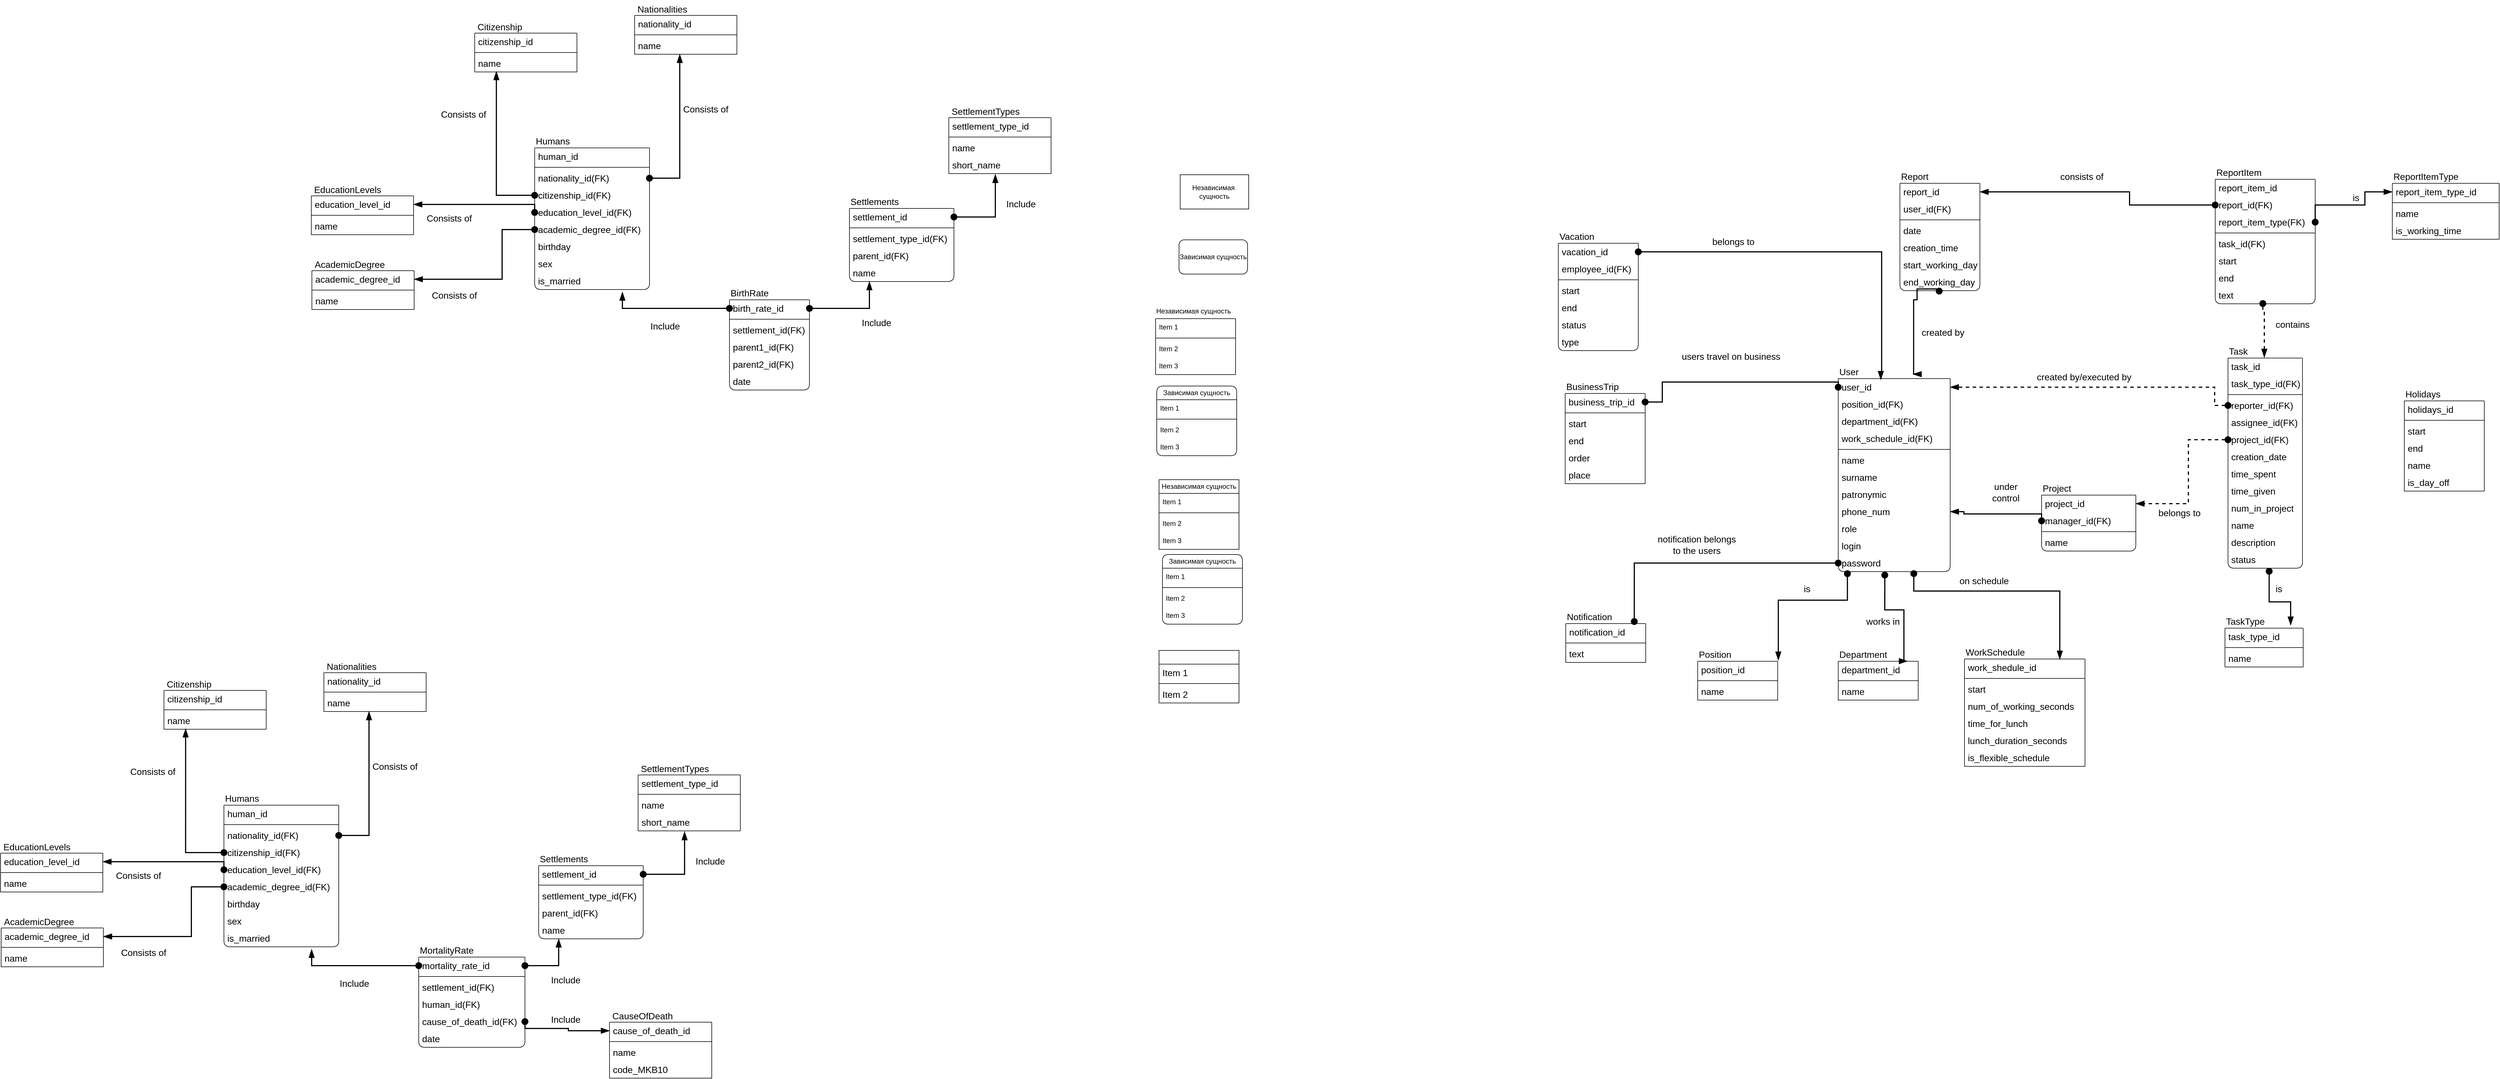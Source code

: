 <mxfile version="22.1.11" type="device">
  <diagram id="C5RBs43oDa-KdzZeNtuy" name="Page-1">
    <mxGraphModel dx="4678" dy="1335" grid="0" gridSize="10" guides="1" tooltips="1" connect="1" arrows="1" fold="0" page="0" pageScale="1" pageWidth="827" pageHeight="1169" math="0" shadow="0">
      <root>
        <mxCell id="WIyWlLk6GJQsqaUBKTNV-0" />
        <mxCell id="WIyWlLk6GJQsqaUBKTNV-1" parent="WIyWlLk6GJQsqaUBKTNV-0" />
        <mxCell id="cfhBdmf0QNQa2BFEC72Y-0" value="Независимая&amp;nbsp;&lt;br&gt;сущность" style="rounded=0;whiteSpace=wrap;html=1;" parent="WIyWlLk6GJQsqaUBKTNV-1" vertex="1">
          <mxGeometry x="-655" y="41" width="120" height="60" as="geometry" />
        </mxCell>
        <mxCell id="cfhBdmf0QNQa2BFEC72Y-1" value="Зависимая сущность" style="rounded=1;whiteSpace=wrap;html=1;" parent="WIyWlLk6GJQsqaUBKTNV-1" vertex="1">
          <mxGeometry x="-657" y="155" width="120" height="60" as="geometry" />
        </mxCell>
        <mxCell id="cfhBdmf0QNQa2BFEC72Y-22" value="Независимая сущность" style="swimlane;fontStyle=0;childLayout=stackLayout;horizontal=1;startSize=24;horizontalStack=0;resizeParent=1;resizeParentMax=0;resizeLast=0;collapsible=1;marginBottom=0;whiteSpace=wrap;html=1;aspect=fixed;swimlaneBody=1;swimlaneHead=1;rounded=0;" parent="WIyWlLk6GJQsqaUBKTNV-1" vertex="1">
          <mxGeometry x="-692" y="575" width="140" height="122" as="geometry" />
        </mxCell>
        <mxCell id="cfhBdmf0QNQa2BFEC72Y-23" value="Item 1" style="text;strokeColor=none;fillColor=none;align=left;verticalAlign=middle;spacingLeft=4;spacingRight=4;overflow=hidden;points=[[0,0.5],[1,0.5]];portConstraint=eastwest;rotatable=1;whiteSpace=wrap;html=1;movable=1;resizable=1;deletable=1;editable=1;locked=0;connectable=1;" parent="cfhBdmf0QNQa2BFEC72Y-22" vertex="1">
          <mxGeometry y="24" width="140" height="30" as="geometry" />
        </mxCell>
        <mxCell id="cfhBdmf0QNQa2BFEC72Y-38" value="" style="line;strokeWidth=1;fillColor=none;align=left;verticalAlign=middle;spacingTop=-1;spacingLeft=3;spacingRight=3;rotatable=0;labelPosition=right;points=[];portConstraint=eastwest;strokeColor=inherit;fontFamily=Helvetica;fontSize=12;fontColor=default;startSize=20;html=1;" parent="cfhBdmf0QNQa2BFEC72Y-22" vertex="1">
          <mxGeometry y="54" width="140" height="8" as="geometry" />
        </mxCell>
        <mxCell id="cfhBdmf0QNQa2BFEC72Y-24" value="Item 2" style="text;strokeColor=none;fillColor=none;align=left;verticalAlign=middle;spacingLeft=4;spacingRight=4;overflow=hidden;points=[[0,0.5],[1,0.5]];portConstraint=eastwest;rotatable=0;whiteSpace=wrap;html=1;" parent="cfhBdmf0QNQa2BFEC72Y-22" vertex="1">
          <mxGeometry y="62" width="140" height="30" as="geometry" />
        </mxCell>
        <mxCell id="cfhBdmf0QNQa2BFEC72Y-25" value="Item 3" style="text;strokeColor=none;fillColor=none;align=left;verticalAlign=middle;spacingLeft=4;spacingRight=4;overflow=hidden;points=[[0,0.5],[1,0.5]];portConstraint=eastwest;rotatable=0;whiteSpace=wrap;html=1;" parent="cfhBdmf0QNQa2BFEC72Y-22" vertex="1">
          <mxGeometry y="92" width="140" height="30" as="geometry" />
        </mxCell>
        <mxCell id="cfhBdmf0QNQa2BFEC72Y-40" value="Зависимая сущность" style="swimlane;fontStyle=0;childLayout=stackLayout;horizontal=1;startSize=24;horizontalStack=0;resizeParent=1;resizeParentMax=0;resizeLast=0;collapsible=1;marginBottom=0;whiteSpace=wrap;html=1;aspect=fixed;swimlaneBody=1;swimlaneHead=1;rounded=1;" parent="WIyWlLk6GJQsqaUBKTNV-1" vertex="1">
          <mxGeometry x="-686" y="706" width="140" height="122" as="geometry" />
        </mxCell>
        <mxCell id="cfhBdmf0QNQa2BFEC72Y-41" value="Item 1" style="text;strokeColor=none;fillColor=none;align=left;verticalAlign=middle;spacingLeft=4;spacingRight=4;overflow=hidden;points=[[0,0.5],[1,0.5]];portConstraint=eastwest;rotatable=1;whiteSpace=wrap;html=1;movable=1;resizable=1;deletable=1;editable=1;locked=0;connectable=1;" parent="cfhBdmf0QNQa2BFEC72Y-40" vertex="1">
          <mxGeometry y="24" width="140" height="30" as="geometry" />
        </mxCell>
        <mxCell id="cfhBdmf0QNQa2BFEC72Y-42" value="" style="line;strokeWidth=1;fillColor=none;align=left;verticalAlign=middle;spacingTop=-1;spacingLeft=3;spacingRight=3;rotatable=0;labelPosition=right;points=[];portConstraint=eastwest;strokeColor=inherit;fontFamily=Helvetica;fontSize=12;fontColor=default;startSize=20;html=1;" parent="cfhBdmf0QNQa2BFEC72Y-40" vertex="1">
          <mxGeometry y="54" width="140" height="8" as="geometry" />
        </mxCell>
        <mxCell id="cfhBdmf0QNQa2BFEC72Y-43" value="Item 2" style="text;strokeColor=none;fillColor=none;align=left;verticalAlign=middle;spacingLeft=4;spacingRight=4;overflow=hidden;points=[[0,0.5],[1,0.5]];portConstraint=eastwest;rotatable=0;whiteSpace=wrap;html=1;" parent="cfhBdmf0QNQa2BFEC72Y-40" vertex="1">
          <mxGeometry y="62" width="140" height="30" as="geometry" />
        </mxCell>
        <mxCell id="cfhBdmf0QNQa2BFEC72Y-44" value="Item 3" style="text;strokeColor=none;fillColor=none;align=left;verticalAlign=middle;spacingLeft=4;spacingRight=4;overflow=hidden;points=[[0,0.5],[1,0.5]];portConstraint=eastwest;rotatable=0;whiteSpace=wrap;html=1;" parent="cfhBdmf0QNQa2BFEC72Y-40" vertex="1">
          <mxGeometry y="92" width="140" height="30" as="geometry" />
        </mxCell>
        <mxCell id="cfhBdmf0QNQa2BFEC72Y-45" value="Task" style="swimlane;fontStyle=0;childLayout=stackLayout;horizontal=1;startSize=24;horizontalStack=0;resizeParent=1;resizeParentMax=0;resizeLast=0;collapsible=1;marginBottom=0;whiteSpace=wrap;html=1;aspect=fixed;swimlaneBody=1;swimlaneHead=0;rounded=1;fontSize=16;align=left;" parent="WIyWlLk6GJQsqaUBKTNV-1" vertex="1">
          <mxGeometry x="1179.32" y="338" width="130.36" height="392" as="geometry" />
        </mxCell>
        <mxCell id="cfhBdmf0QNQa2BFEC72Y-46" value="&lt;font style=&quot;font-size: 16px;&quot;&gt;task_id&lt;/font&gt;" style="text;strokeColor=none;fillColor=none;align=left;verticalAlign=middle;spacingLeft=4;spacingRight=4;overflow=hidden;points=[[0,0.5],[1,0.5]];portConstraint=eastwest;rotatable=1;whiteSpace=wrap;html=1;movable=1;resizable=1;deletable=1;editable=1;locked=0;connectable=1;fontSize=16;" parent="cfhBdmf0QNQa2BFEC72Y-45" vertex="1">
          <mxGeometry y="24" width="130.36" height="30" as="geometry" />
        </mxCell>
        <mxCell id="cfhBdmf0QNQa2BFEC72Y-68" value="task_type_id(FK)" style="text;strokeColor=none;fillColor=none;align=left;verticalAlign=middle;spacingLeft=4;spacingRight=4;overflow=hidden;points=[[0,0.5],[1,0.5]];portConstraint=eastwest;rotatable=0;whiteSpace=wrap;html=1;fontSize=16;" parent="cfhBdmf0QNQa2BFEC72Y-45" vertex="1">
          <mxGeometry y="54" width="130.36" height="30" as="geometry" />
        </mxCell>
        <mxCell id="cfhBdmf0QNQa2BFEC72Y-47" value="" style="line;strokeWidth=1;fillColor=none;align=left;verticalAlign=middle;spacingTop=-1;spacingLeft=3;spacingRight=3;rotatable=0;labelPosition=right;points=[];portConstraint=eastwest;strokeColor=inherit;fontFamily=Helvetica;fontSize=16;fontColor=default;startSize=20;html=1;" parent="cfhBdmf0QNQa2BFEC72Y-45" vertex="1">
          <mxGeometry y="84" width="130.36" height="8" as="geometry" />
        </mxCell>
        <mxCell id="cfhBdmf0QNQa2BFEC72Y-49" value="reporter_id(FK)" style="text;strokeColor=none;fillColor=none;align=left;verticalAlign=middle;spacingLeft=4;spacingRight=4;overflow=hidden;points=[[0,0.5],[1,0.5]];portConstraint=eastwest;rotatable=0;whiteSpace=wrap;html=1;fontSize=16;" parent="cfhBdmf0QNQa2BFEC72Y-45" vertex="1">
          <mxGeometry y="92" width="130.36" height="30" as="geometry" />
        </mxCell>
        <mxCell id="cfhBdmf0QNQa2BFEC72Y-69" value="assignee_id(FK)&lt;span style=&quot;white-space: pre;&quot;&gt;&#x9;&lt;/span&gt;" style="text;strokeColor=none;fillColor=none;align=left;verticalAlign=middle;spacingLeft=4;spacingRight=4;overflow=hidden;points=[[0,0.5],[1,0.5]];portConstraint=eastwest;rotatable=0;whiteSpace=wrap;html=1;fontSize=16;" parent="cfhBdmf0QNQa2BFEC72Y-45" vertex="1">
          <mxGeometry y="122" width="130.36" height="30" as="geometry" />
        </mxCell>
        <mxCell id="cfhBdmf0QNQa2BFEC72Y-48" value="project_id(FK)" style="text;strokeColor=none;fillColor=none;align=left;verticalAlign=middle;spacingLeft=4;spacingRight=4;overflow=hidden;points=[[0,0.5],[1,0.5]];portConstraint=eastwest;rotatable=0;whiteSpace=wrap;html=1;fontSize=16;" parent="cfhBdmf0QNQa2BFEC72Y-45" vertex="1">
          <mxGeometry y="152" width="130.36" height="30" as="geometry" />
        </mxCell>
        <mxCell id="cfhBdmf0QNQa2BFEC72Y-67" value="creation_date" style="text;strokeColor=none;fillColor=none;align=left;verticalAlign=middle;spacingLeft=4;spacingRight=4;overflow=hidden;points=[[0,0.5],[1,0.5]];portConstraint=eastwest;rotatable=0;whiteSpace=wrap;html=1;fontSize=16;" parent="cfhBdmf0QNQa2BFEC72Y-45" vertex="1">
          <mxGeometry y="182" width="130.36" height="30" as="geometry" />
        </mxCell>
        <mxCell id="cfhBdmf0QNQa2BFEC72Y-66" value="time_spent" style="text;strokeColor=none;fillColor=none;align=left;verticalAlign=middle;spacingLeft=4;spacingRight=4;overflow=hidden;points=[[0,0.5],[1,0.5]];portConstraint=eastwest;rotatable=0;whiteSpace=wrap;html=1;fontSize=16;" parent="cfhBdmf0QNQa2BFEC72Y-45" vertex="1">
          <mxGeometry y="212" width="130.36" height="30" as="geometry" />
        </mxCell>
        <mxCell id="cfhBdmf0QNQa2BFEC72Y-65" value="time_given" style="text;strokeColor=none;fillColor=none;align=left;verticalAlign=middle;spacingLeft=4;spacingRight=4;overflow=hidden;points=[[0,0.5],[1,0.5]];portConstraint=eastwest;rotatable=0;whiteSpace=wrap;html=1;fontSize=16;" parent="cfhBdmf0QNQa2BFEC72Y-45" vertex="1">
          <mxGeometry y="242" width="130.36" height="30" as="geometry" />
        </mxCell>
        <mxCell id="cfhBdmf0QNQa2BFEC72Y-64" value="num_in_project" style="text;strokeColor=none;fillColor=none;align=left;verticalAlign=middle;spacingLeft=4;spacingRight=4;overflow=hidden;points=[[0,0.5],[1,0.5]];portConstraint=eastwest;rotatable=0;whiteSpace=wrap;html=1;fontSize=16;" parent="cfhBdmf0QNQa2BFEC72Y-45" vertex="1">
          <mxGeometry y="272" width="130.36" height="30" as="geometry" />
        </mxCell>
        <mxCell id="cfhBdmf0QNQa2BFEC72Y-63" value="name" style="text;strokeColor=none;fillColor=none;align=left;verticalAlign=middle;spacingLeft=4;spacingRight=4;overflow=hidden;points=[[0,0.5],[1,0.5]];portConstraint=eastwest;rotatable=0;whiteSpace=wrap;html=1;fontSize=16;" parent="cfhBdmf0QNQa2BFEC72Y-45" vertex="1">
          <mxGeometry y="302" width="130.36" height="30" as="geometry" />
        </mxCell>
        <mxCell id="cfhBdmf0QNQa2BFEC72Y-62" value="description" style="text;strokeColor=none;fillColor=none;align=left;verticalAlign=middle;spacingLeft=4;spacingRight=4;overflow=hidden;points=[[0,0.5],[1,0.5]];portConstraint=eastwest;rotatable=0;whiteSpace=wrap;html=1;fontSize=16;" parent="cfhBdmf0QNQa2BFEC72Y-45" vertex="1">
          <mxGeometry y="332" width="130.36" height="30" as="geometry" />
        </mxCell>
        <mxCell id="cfhBdmf0QNQa2BFEC72Y-61" value="status" style="text;strokeColor=none;fillColor=none;align=left;verticalAlign=middle;spacingLeft=4;spacingRight=4;overflow=hidden;points=[[0,0.5],[1,0.5]];portConstraint=eastwest;rotatable=0;whiteSpace=wrap;html=1;fontSize=16;" parent="cfhBdmf0QNQa2BFEC72Y-45" vertex="1">
          <mxGeometry y="362" width="130.36" height="30" as="geometry" />
        </mxCell>
        <mxCell id="cfhBdmf0QNQa2BFEC72Y-50" value="" style="swimlane;fontStyle=0;childLayout=stackLayout;horizontal=1;startSize=0;horizontalStack=0;resizeParent=1;resizeParentMax=0;resizeLast=0;collapsible=1;marginBottom=0;whiteSpace=wrap;html=1;aspect=fixed;swimlaneBody=1;swimlaneHead=1;rounded=0;" parent="WIyWlLk6GJQsqaUBKTNV-1" vertex="1">
          <mxGeometry x="-698" y="293" width="140" height="98" as="geometry" />
        </mxCell>
        <mxCell id="cfhBdmf0QNQa2BFEC72Y-51" value="Item 1" style="text;strokeColor=none;fillColor=none;align=left;verticalAlign=middle;spacingLeft=4;spacingRight=4;overflow=hidden;points=[[0,0.5],[1,0.5]];portConstraint=eastwest;rotatable=1;whiteSpace=wrap;html=1;movable=1;resizable=1;deletable=1;editable=1;locked=0;connectable=1;" parent="cfhBdmf0QNQa2BFEC72Y-50" vertex="1">
          <mxGeometry width="140" height="30" as="geometry" />
        </mxCell>
        <mxCell id="cfhBdmf0QNQa2BFEC72Y-52" value="" style="line;strokeWidth=1;fillColor=none;align=left;verticalAlign=middle;spacingTop=-1;spacingLeft=3;spacingRight=3;rotatable=0;labelPosition=right;points=[];portConstraint=eastwest;strokeColor=inherit;fontFamily=Helvetica;fontSize=12;fontColor=default;startSize=20;html=1;" parent="cfhBdmf0QNQa2BFEC72Y-50" vertex="1">
          <mxGeometry y="30" width="140" height="8" as="geometry" />
        </mxCell>
        <mxCell id="cfhBdmf0QNQa2BFEC72Y-53" value="Item 2" style="text;strokeColor=none;fillColor=none;align=left;verticalAlign=middle;spacingLeft=4;spacingRight=4;overflow=hidden;points=[[0,0.5],[1,0.5]];portConstraint=eastwest;rotatable=0;whiteSpace=wrap;html=1;" parent="cfhBdmf0QNQa2BFEC72Y-50" vertex="1">
          <mxGeometry y="38" width="140" height="30" as="geometry" />
        </mxCell>
        <mxCell id="cfhBdmf0QNQa2BFEC72Y-54" value="Item 3" style="text;strokeColor=none;fillColor=none;align=left;verticalAlign=middle;spacingLeft=4;spacingRight=4;overflow=hidden;points=[[0,0.5],[1,0.5]];portConstraint=eastwest;rotatable=0;whiteSpace=wrap;html=1;" parent="cfhBdmf0QNQa2BFEC72Y-50" vertex="1">
          <mxGeometry y="68" width="140" height="30" as="geometry" />
        </mxCell>
        <mxCell id="cfhBdmf0QNQa2BFEC72Y-55" value="Зависимая сущность" style="swimlane;fontStyle=0;childLayout=stackLayout;horizontal=1;startSize=24;horizontalStack=0;resizeParent=1;resizeParentMax=0;resizeLast=0;collapsible=1;marginBottom=0;whiteSpace=wrap;html=1;aspect=fixed;swimlaneBody=1;swimlaneHead=1;rounded=1;" parent="WIyWlLk6GJQsqaUBKTNV-1" vertex="1">
          <mxGeometry x="-696" y="411" width="140" height="122" as="geometry" />
        </mxCell>
        <mxCell id="cfhBdmf0QNQa2BFEC72Y-56" value="Item 1" style="text;strokeColor=none;fillColor=none;align=left;verticalAlign=middle;spacingLeft=4;spacingRight=4;overflow=hidden;points=[[0,0.5],[1,0.5]];portConstraint=eastwest;rotatable=1;whiteSpace=wrap;html=1;movable=1;resizable=1;deletable=1;editable=1;locked=0;connectable=1;" parent="cfhBdmf0QNQa2BFEC72Y-55" vertex="1">
          <mxGeometry y="24" width="140" height="30" as="geometry" />
        </mxCell>
        <mxCell id="cfhBdmf0QNQa2BFEC72Y-57" value="" style="line;strokeWidth=1;fillColor=none;align=left;verticalAlign=middle;spacingTop=-1;spacingLeft=3;spacingRight=3;rotatable=0;labelPosition=right;points=[];portConstraint=eastwest;strokeColor=inherit;fontFamily=Helvetica;fontSize=12;fontColor=default;startSize=20;html=1;" parent="cfhBdmf0QNQa2BFEC72Y-55" vertex="1">
          <mxGeometry y="54" width="140" height="8" as="geometry" />
        </mxCell>
        <mxCell id="cfhBdmf0QNQa2BFEC72Y-58" value="Item 2" style="text;strokeColor=none;fillColor=none;align=left;verticalAlign=middle;spacingLeft=4;spacingRight=4;overflow=hidden;points=[[0,0.5],[1,0.5]];portConstraint=eastwest;rotatable=0;whiteSpace=wrap;html=1;" parent="cfhBdmf0QNQa2BFEC72Y-55" vertex="1">
          <mxGeometry y="62" width="140" height="30" as="geometry" />
        </mxCell>
        <mxCell id="cfhBdmf0QNQa2BFEC72Y-59" value="Item 3" style="text;strokeColor=none;fillColor=none;align=left;verticalAlign=middle;spacingLeft=4;spacingRight=4;overflow=hidden;points=[[0,0.5],[1,0.5]];portConstraint=eastwest;rotatable=0;whiteSpace=wrap;html=1;" parent="cfhBdmf0QNQa2BFEC72Y-55" vertex="1">
          <mxGeometry y="92" width="140" height="30" as="geometry" />
        </mxCell>
        <mxCell id="cfhBdmf0QNQa2BFEC72Y-60" value="Независимая сущность" style="text;html=1;align=center;verticalAlign=middle;resizable=0;points=[];autosize=1;strokeColor=none;fillColor=none;fontSize=12;fontFamily=Helvetica;fontColor=default;" parent="WIyWlLk6GJQsqaUBKTNV-1" vertex="1">
          <mxGeometry x="-707" y="267" width="149" height="26" as="geometry" />
        </mxCell>
        <mxCell id="cfhBdmf0QNQa2BFEC72Y-70" value="Holidays" style="swimlane;fontStyle=0;childLayout=stackLayout;horizontal=1;startSize=24;horizontalStack=0;resizeParent=1;resizeParentMax=0;resizeLast=0;collapsible=1;marginBottom=0;whiteSpace=wrap;html=1;aspect=fixed;swimlaneBody=1;swimlaneHead=0;rounded=0;fontSize=16;align=left;" parent="WIyWlLk6GJQsqaUBKTNV-1" vertex="1">
          <mxGeometry x="1488" y="413" width="140" height="182" as="geometry" />
        </mxCell>
        <mxCell id="cfhBdmf0QNQa2BFEC72Y-71" value="holidays_id" style="text;strokeColor=none;fillColor=none;align=left;verticalAlign=middle;spacingLeft=4;spacingRight=4;overflow=hidden;points=[[0,0.5],[1,0.5]];portConstraint=eastwest;rotatable=1;whiteSpace=wrap;html=1;movable=1;resizable=1;deletable=1;editable=1;locked=0;connectable=1;fontSize=16;" parent="cfhBdmf0QNQa2BFEC72Y-70" vertex="1">
          <mxGeometry y="24" width="140" height="30" as="geometry" />
        </mxCell>
        <mxCell id="cfhBdmf0QNQa2BFEC72Y-72" value="" style="line;strokeWidth=1;fillColor=none;align=left;verticalAlign=middle;spacingTop=-1;spacingLeft=3;spacingRight=3;rotatable=0;labelPosition=right;points=[];portConstraint=eastwest;strokeColor=inherit;fontFamily=Helvetica;fontSize=16;fontColor=default;startSize=20;html=1;" parent="cfhBdmf0QNQa2BFEC72Y-70" vertex="1">
          <mxGeometry y="54" width="140" height="8" as="geometry" />
        </mxCell>
        <mxCell id="cfhBdmf0QNQa2BFEC72Y-73" value="start" style="text;strokeColor=none;fillColor=none;align=left;verticalAlign=middle;spacingLeft=4;spacingRight=4;overflow=hidden;points=[[0,0.5],[1,0.5]];portConstraint=eastwest;rotatable=0;whiteSpace=wrap;html=1;fontSize=16;" parent="cfhBdmf0QNQa2BFEC72Y-70" vertex="1">
          <mxGeometry y="62" width="140" height="30" as="geometry" />
        </mxCell>
        <mxCell id="cfhBdmf0QNQa2BFEC72Y-74" value="end" style="text;strokeColor=none;fillColor=none;align=left;verticalAlign=middle;spacingLeft=4;spacingRight=4;overflow=hidden;points=[[0,0.5],[1,0.5]];portConstraint=eastwest;rotatable=0;whiteSpace=wrap;html=1;fontSize=16;" parent="cfhBdmf0QNQa2BFEC72Y-70" vertex="1">
          <mxGeometry y="92" width="140" height="30" as="geometry" />
        </mxCell>
        <mxCell id="cfhBdmf0QNQa2BFEC72Y-76" value="name" style="text;strokeColor=none;fillColor=none;align=left;verticalAlign=middle;spacingLeft=4;spacingRight=4;overflow=hidden;points=[[0,0.5],[1,0.5]];portConstraint=eastwest;rotatable=0;whiteSpace=wrap;html=1;fontSize=16;" parent="cfhBdmf0QNQa2BFEC72Y-70" vertex="1">
          <mxGeometry y="122" width="140" height="30" as="geometry" />
        </mxCell>
        <mxCell id="cfhBdmf0QNQa2BFEC72Y-75" value="is_day_off" style="text;strokeColor=none;fillColor=none;align=left;verticalAlign=middle;spacingLeft=4;spacingRight=4;overflow=hidden;points=[[0,0.5],[1,0.5]];portConstraint=eastwest;rotatable=0;whiteSpace=wrap;html=1;fontSize=16;" parent="cfhBdmf0QNQa2BFEC72Y-70" vertex="1">
          <mxGeometry y="152" width="140" height="30" as="geometry" />
        </mxCell>
        <mxCell id="cfhBdmf0QNQa2BFEC72Y-77" value="User" style="swimlane;fontStyle=0;childLayout=stackLayout;horizontal=1;startSize=24;horizontalStack=0;resizeParent=1;resizeParentMax=0;resizeLast=0;collapsible=1;marginBottom=0;whiteSpace=wrap;html=1;aspect=fixed;swimlaneBody=1;swimlaneHead=0;rounded=1;fontSize=16;align=left;" parent="WIyWlLk6GJQsqaUBKTNV-1" vertex="1">
          <mxGeometry x="497" y="374" width="196" height="362" as="geometry" />
        </mxCell>
        <mxCell id="cfhBdmf0QNQa2BFEC72Y-78" value="user_id" style="text;strokeColor=none;fillColor=none;align=left;verticalAlign=middle;spacingLeft=4;spacingRight=4;overflow=hidden;points=[[0,0.5],[1,0.5]];portConstraint=eastwest;rotatable=1;whiteSpace=wrap;html=1;movable=1;resizable=1;deletable=1;editable=1;locked=0;connectable=1;fontSize=16;" parent="cfhBdmf0QNQa2BFEC72Y-77" vertex="1">
          <mxGeometry y="24" width="196" height="30" as="geometry" />
        </mxCell>
        <mxCell id="cfhBdmf0QNQa2BFEC72Y-80" value="position_id(FK)" style="text;strokeColor=none;fillColor=none;align=left;verticalAlign=middle;spacingLeft=4;spacingRight=4;overflow=hidden;points=[[0,0.5],[1,0.5]];portConstraint=eastwest;rotatable=0;whiteSpace=wrap;html=1;fontSize=16;" parent="cfhBdmf0QNQa2BFEC72Y-77" vertex="1">
          <mxGeometry y="54" width="196" height="30" as="geometry" />
        </mxCell>
        <mxCell id="cfhBdmf0QNQa2BFEC72Y-94" value="department_id(FK)" style="text;strokeColor=none;fillColor=none;align=left;verticalAlign=middle;spacingLeft=4;spacingRight=4;overflow=hidden;points=[[0,0.5],[1,0.5]];portConstraint=eastwest;rotatable=0;whiteSpace=wrap;html=1;fontSize=16;" parent="cfhBdmf0QNQa2BFEC72Y-77" vertex="1">
          <mxGeometry y="84" width="196" height="30" as="geometry" />
        </mxCell>
        <mxCell id="cfhBdmf0QNQa2BFEC72Y-93" value="work_schedule_id(FK)" style="text;strokeColor=none;fillColor=none;align=left;verticalAlign=middle;spacingLeft=4;spacingRight=4;overflow=hidden;points=[[0,0.5],[1,0.5]];portConstraint=eastwest;rotatable=0;whiteSpace=wrap;html=1;fontSize=16;" parent="cfhBdmf0QNQa2BFEC72Y-77" vertex="1">
          <mxGeometry y="114" width="196" height="30" as="geometry" />
        </mxCell>
        <mxCell id="cfhBdmf0QNQa2BFEC72Y-79" value="" style="line;strokeWidth=1;fillColor=none;align=left;verticalAlign=middle;spacingTop=-1;spacingLeft=3;spacingRight=3;rotatable=0;labelPosition=right;points=[];portConstraint=eastwest;strokeColor=inherit;fontFamily=Helvetica;fontSize=16;fontColor=default;startSize=20;html=1;" parent="cfhBdmf0QNQa2BFEC72Y-77" vertex="1">
          <mxGeometry y="144" width="196" height="8" as="geometry" />
        </mxCell>
        <mxCell id="cfhBdmf0QNQa2BFEC72Y-92" value="name" style="text;strokeColor=none;fillColor=none;align=left;verticalAlign=middle;spacingLeft=4;spacingRight=4;overflow=hidden;points=[[0,0.5],[1,0.5]];portConstraint=eastwest;rotatable=0;whiteSpace=wrap;html=1;fontSize=16;" parent="cfhBdmf0QNQa2BFEC72Y-77" vertex="1">
          <mxGeometry y="152" width="196" height="30" as="geometry" />
        </mxCell>
        <mxCell id="cfhBdmf0QNQa2BFEC72Y-91" value="surname" style="text;strokeColor=none;fillColor=none;align=left;verticalAlign=middle;spacingLeft=4;spacingRight=4;overflow=hidden;points=[[0,0.5],[1,0.5]];portConstraint=eastwest;rotatable=0;whiteSpace=wrap;html=1;fontSize=16;" parent="cfhBdmf0QNQa2BFEC72Y-77" vertex="1">
          <mxGeometry y="182" width="196" height="30" as="geometry" />
        </mxCell>
        <mxCell id="cfhBdmf0QNQa2BFEC72Y-90" value="patronymic" style="text;strokeColor=none;fillColor=none;align=left;verticalAlign=middle;spacingLeft=4;spacingRight=4;overflow=hidden;points=[[0,0.5],[1,0.5]];portConstraint=eastwest;rotatable=0;whiteSpace=wrap;html=1;fontSize=16;" parent="cfhBdmf0QNQa2BFEC72Y-77" vertex="1">
          <mxGeometry y="212" width="196" height="30" as="geometry" />
        </mxCell>
        <mxCell id="cfhBdmf0QNQa2BFEC72Y-89" value="phone_num" style="text;strokeColor=none;fillColor=none;align=left;verticalAlign=middle;spacingLeft=4;spacingRight=4;overflow=hidden;points=[[0,0.5],[1,0.5]];portConstraint=eastwest;rotatable=0;whiteSpace=wrap;html=1;fontSize=16;" parent="cfhBdmf0QNQa2BFEC72Y-77" vertex="1">
          <mxGeometry y="242" width="196" height="30" as="geometry" />
        </mxCell>
        <mxCell id="cfhBdmf0QNQa2BFEC72Y-88" value="role" style="text;strokeColor=none;fillColor=none;align=left;verticalAlign=middle;spacingLeft=4;spacingRight=4;overflow=hidden;points=[[0,0.5],[1,0.5]];portConstraint=eastwest;rotatable=0;whiteSpace=wrap;html=1;fontSize=16;" parent="cfhBdmf0QNQa2BFEC72Y-77" vertex="1">
          <mxGeometry y="272" width="196" height="30" as="geometry" />
        </mxCell>
        <mxCell id="cfhBdmf0QNQa2BFEC72Y-87" value="login" style="text;strokeColor=none;fillColor=none;align=left;verticalAlign=middle;spacingLeft=4;spacingRight=4;overflow=hidden;points=[[0,0.5],[1,0.5]];portConstraint=eastwest;rotatable=0;whiteSpace=wrap;html=1;fontSize=16;" parent="cfhBdmf0QNQa2BFEC72Y-77" vertex="1">
          <mxGeometry y="302" width="196" height="30" as="geometry" />
        </mxCell>
        <mxCell id="cfhBdmf0QNQa2BFEC72Y-86" value="password" style="text;strokeColor=none;fillColor=none;align=left;verticalAlign=middle;spacingLeft=4;spacingRight=4;overflow=hidden;points=[[0,0.5],[1,0.5]];portConstraint=eastwest;rotatable=0;whiteSpace=wrap;html=1;fontSize=16;" parent="cfhBdmf0QNQa2BFEC72Y-77" vertex="1">
          <mxGeometry y="332" width="196" height="30" as="geometry" />
        </mxCell>
        <mxCell id="cfhBdmf0QNQa2BFEC72Y-82" value="" style="swimlane;fontStyle=0;childLayout=stackLayout;horizontal=1;startSize=24;horizontalStack=0;resizeParent=1;resizeParentMax=0;resizeLast=0;collapsible=1;marginBottom=0;whiteSpace=wrap;html=1;aspect=fixed;swimlaneBody=1;swimlaneHead=1;rounded=0;fontSize=16;" parent="WIyWlLk6GJQsqaUBKTNV-1" vertex="1">
          <mxGeometry x="-692" y="874" width="140" height="92" as="geometry" />
        </mxCell>
        <mxCell id="cfhBdmf0QNQa2BFEC72Y-83" value="Item 1" style="text;strokeColor=none;fillColor=none;align=left;verticalAlign=middle;spacingLeft=4;spacingRight=4;overflow=hidden;points=[[0,0.5],[1,0.5]];portConstraint=eastwest;rotatable=1;whiteSpace=wrap;html=1;movable=1;resizable=1;deletable=1;editable=1;locked=0;connectable=1;fontSize=16;" parent="cfhBdmf0QNQa2BFEC72Y-82" vertex="1">
          <mxGeometry y="24" width="140" height="30" as="geometry" />
        </mxCell>
        <mxCell id="cfhBdmf0QNQa2BFEC72Y-84" value="" style="line;strokeWidth=1;fillColor=none;align=left;verticalAlign=middle;spacingTop=-1;spacingLeft=3;spacingRight=3;rotatable=0;labelPosition=right;points=[];portConstraint=eastwest;strokeColor=inherit;fontFamily=Helvetica;fontSize=16;fontColor=default;startSize=20;html=1;" parent="cfhBdmf0QNQa2BFEC72Y-82" vertex="1">
          <mxGeometry y="54" width="140" height="8" as="geometry" />
        </mxCell>
        <mxCell id="cfhBdmf0QNQa2BFEC72Y-85" value="Item 2" style="text;strokeColor=none;fillColor=none;align=left;verticalAlign=middle;spacingLeft=4;spacingRight=4;overflow=hidden;points=[[0,0.5],[1,0.5]];portConstraint=eastwest;rotatable=0;whiteSpace=wrap;html=1;fontSize=16;" parent="cfhBdmf0QNQa2BFEC72Y-82" vertex="1">
          <mxGeometry y="62" width="140" height="30" as="geometry" />
        </mxCell>
        <mxCell id="cfhBdmf0QNQa2BFEC72Y-101" value="TaskType" style="swimlane;fontStyle=0;childLayout=stackLayout;horizontal=1;startSize=24;horizontalStack=0;resizeParent=1;resizeParentMax=0;resizeLast=0;collapsible=1;marginBottom=0;whiteSpace=wrap;html=1;aspect=fixed;swimlaneBody=1;swimlaneHead=0;rounded=0;fontSize=16;align=left;" parent="WIyWlLk6GJQsqaUBKTNV-1" vertex="1">
          <mxGeometry x="1174" y="811" width="136.96" height="92" as="geometry" />
        </mxCell>
        <mxCell id="cfhBdmf0QNQa2BFEC72Y-102" value="task_type_id" style="text;strokeColor=none;fillColor=none;align=left;verticalAlign=middle;spacingLeft=4;spacingRight=4;overflow=hidden;points=[[0,0.5],[1,0.5]];portConstraint=eastwest;rotatable=1;whiteSpace=wrap;html=1;movable=1;resizable=1;deletable=1;editable=1;locked=0;connectable=1;fontSize=16;" parent="cfhBdmf0QNQa2BFEC72Y-101" vertex="1">
          <mxGeometry y="24" width="136.96" height="30" as="geometry" />
        </mxCell>
        <mxCell id="cfhBdmf0QNQa2BFEC72Y-103" value="" style="line;strokeWidth=1;fillColor=none;align=left;verticalAlign=middle;spacingTop=-1;spacingLeft=3;spacingRight=3;rotatable=0;labelPosition=right;points=[];portConstraint=eastwest;strokeColor=inherit;fontFamily=Helvetica;fontSize=16;fontColor=default;startSize=20;html=1;" parent="cfhBdmf0QNQa2BFEC72Y-101" vertex="1">
          <mxGeometry y="54" width="136.96" height="8" as="geometry" />
        </mxCell>
        <mxCell id="cfhBdmf0QNQa2BFEC72Y-104" value="name" style="text;strokeColor=none;fillColor=none;align=left;verticalAlign=middle;spacingLeft=4;spacingRight=4;overflow=hidden;points=[[0,0.5],[1,0.5]];portConstraint=eastwest;rotatable=0;whiteSpace=wrap;html=1;fontSize=16;" parent="cfhBdmf0QNQa2BFEC72Y-101" vertex="1">
          <mxGeometry y="62" width="136.96" height="30" as="geometry" />
        </mxCell>
        <mxCell id="cfhBdmf0QNQa2BFEC72Y-105" value="Vacation" style="swimlane;fontStyle=0;childLayout=stackLayout;horizontal=1;startSize=24;horizontalStack=0;resizeParent=1;resizeParentMax=0;resizeLast=0;collapsible=1;marginBottom=0;whiteSpace=wrap;html=1;aspect=fixed;swimlaneBody=1;swimlaneHead=0;rounded=1;fontSize=16;align=left;" parent="WIyWlLk6GJQsqaUBKTNV-1" vertex="1">
          <mxGeometry x="7" y="137" width="140" height="212" as="geometry" />
        </mxCell>
        <mxCell id="cfhBdmf0QNQa2BFEC72Y-106" value="vacation_id" style="text;strokeColor=none;fillColor=none;align=left;verticalAlign=middle;spacingLeft=4;spacingRight=4;overflow=hidden;points=[[0,0.5],[1,0.5]];portConstraint=eastwest;rotatable=1;whiteSpace=wrap;html=1;movable=1;resizable=1;deletable=1;editable=1;locked=0;connectable=1;fontSize=16;" parent="cfhBdmf0QNQa2BFEC72Y-105" vertex="1">
          <mxGeometry y="24" width="140" height="30" as="geometry" />
        </mxCell>
        <mxCell id="cfhBdmf0QNQa2BFEC72Y-108" value="employee_id(FK)" style="text;strokeColor=none;fillColor=none;align=left;verticalAlign=middle;spacingLeft=4;spacingRight=4;overflow=hidden;points=[[0,0.5],[1,0.5]];portConstraint=eastwest;rotatable=0;whiteSpace=wrap;html=1;fontSize=16;" parent="cfhBdmf0QNQa2BFEC72Y-105" vertex="1">
          <mxGeometry y="54" width="140" height="30" as="geometry" />
        </mxCell>
        <mxCell id="cfhBdmf0QNQa2BFEC72Y-107" value="" style="line;strokeWidth=1;fillColor=none;align=left;verticalAlign=middle;spacingTop=-1;spacingLeft=3;spacingRight=3;rotatable=0;labelPosition=right;points=[];portConstraint=eastwest;strokeColor=inherit;fontFamily=Helvetica;fontSize=16;fontColor=default;startSize=20;html=1;" parent="cfhBdmf0QNQa2BFEC72Y-105" vertex="1">
          <mxGeometry y="84" width="140" height="8" as="geometry" />
        </mxCell>
        <mxCell id="cfhBdmf0QNQa2BFEC72Y-112" value="start" style="text;strokeColor=none;fillColor=none;align=left;verticalAlign=middle;spacingLeft=4;spacingRight=4;overflow=hidden;points=[[0,0.5],[1,0.5]];portConstraint=eastwest;rotatable=0;whiteSpace=wrap;html=1;fontSize=16;" parent="cfhBdmf0QNQa2BFEC72Y-105" vertex="1">
          <mxGeometry y="92" width="140" height="30" as="geometry" />
        </mxCell>
        <mxCell id="cfhBdmf0QNQa2BFEC72Y-111" value="end" style="text;strokeColor=none;fillColor=none;align=left;verticalAlign=middle;spacingLeft=4;spacingRight=4;overflow=hidden;points=[[0,0.5],[1,0.5]];portConstraint=eastwest;rotatable=0;whiteSpace=wrap;html=1;fontSize=16;" parent="cfhBdmf0QNQa2BFEC72Y-105" vertex="1">
          <mxGeometry y="122" width="140" height="30" as="geometry" />
        </mxCell>
        <mxCell id="cfhBdmf0QNQa2BFEC72Y-110" value="status" style="text;strokeColor=none;fillColor=none;align=left;verticalAlign=middle;spacingLeft=4;spacingRight=4;overflow=hidden;points=[[0,0.5],[1,0.5]];portConstraint=eastwest;rotatable=0;whiteSpace=wrap;html=1;fontSize=16;" parent="cfhBdmf0QNQa2BFEC72Y-105" vertex="1">
          <mxGeometry y="152" width="140" height="30" as="geometry" />
        </mxCell>
        <mxCell id="cfhBdmf0QNQa2BFEC72Y-109" value="type" style="text;strokeColor=none;fillColor=none;align=left;verticalAlign=middle;spacingLeft=4;spacingRight=4;overflow=hidden;points=[[0,0.5],[1,0.5]];portConstraint=eastwest;rotatable=0;whiteSpace=wrap;html=1;fontSize=16;" parent="cfhBdmf0QNQa2BFEC72Y-105" vertex="1">
          <mxGeometry y="182" width="140" height="30" as="geometry" />
        </mxCell>
        <mxCell id="cfhBdmf0QNQa2BFEC72Y-113" value="BusinessTrip" style="swimlane;fontStyle=0;childLayout=stackLayout;horizontal=1;startSize=24;horizontalStack=0;resizeParent=1;resizeParentMax=0;resizeLast=0;collapsible=1;marginBottom=0;whiteSpace=wrap;html=1;aspect=fixed;swimlaneBody=1;swimlaneHead=0;rounded=0;fontSize=16;align=left;" parent="WIyWlLk6GJQsqaUBKTNV-1" vertex="1">
          <mxGeometry x="19" y="400" width="140" height="182" as="geometry" />
        </mxCell>
        <mxCell id="cfhBdmf0QNQa2BFEC72Y-114" value="business_trip_id" style="text;strokeColor=none;fillColor=none;align=left;verticalAlign=middle;spacingLeft=4;spacingRight=4;overflow=hidden;points=[[0,0.5],[1,0.5]];portConstraint=eastwest;rotatable=1;whiteSpace=wrap;html=1;movable=1;resizable=1;deletable=1;editable=1;locked=0;connectable=1;fontSize=16;" parent="cfhBdmf0QNQa2BFEC72Y-113" vertex="1">
          <mxGeometry y="24" width="140" height="30" as="geometry" />
        </mxCell>
        <mxCell id="cfhBdmf0QNQa2BFEC72Y-115" value="" style="line;strokeWidth=1;fillColor=none;align=left;verticalAlign=middle;spacingTop=-1;spacingLeft=3;spacingRight=3;rotatable=0;labelPosition=right;points=[];portConstraint=eastwest;strokeColor=inherit;fontFamily=Helvetica;fontSize=16;fontColor=default;startSize=20;html=1;" parent="cfhBdmf0QNQa2BFEC72Y-113" vertex="1">
          <mxGeometry y="54" width="140" height="8" as="geometry" />
        </mxCell>
        <mxCell id="cfhBdmf0QNQa2BFEC72Y-116" value="start" style="text;strokeColor=none;fillColor=none;align=left;verticalAlign=middle;spacingLeft=4;spacingRight=4;overflow=hidden;points=[[0,0.5],[1,0.5]];portConstraint=eastwest;rotatable=0;whiteSpace=wrap;html=1;fontSize=16;" parent="cfhBdmf0QNQa2BFEC72Y-113" vertex="1">
          <mxGeometry y="62" width="140" height="30" as="geometry" />
        </mxCell>
        <mxCell id="cfhBdmf0QNQa2BFEC72Y-123" value="end" style="text;strokeColor=none;fillColor=none;align=left;verticalAlign=middle;spacingLeft=4;spacingRight=4;overflow=hidden;points=[[0,0.5],[1,0.5]];portConstraint=eastwest;rotatable=0;whiteSpace=wrap;html=1;fontSize=16;" parent="cfhBdmf0QNQa2BFEC72Y-113" vertex="1">
          <mxGeometry y="92" width="140" height="30" as="geometry" />
        </mxCell>
        <mxCell id="cfhBdmf0QNQa2BFEC72Y-122" value="order" style="text;strokeColor=none;fillColor=none;align=left;verticalAlign=middle;spacingLeft=4;spacingRight=4;overflow=hidden;points=[[0,0.5],[1,0.5]];portConstraint=eastwest;rotatable=0;whiteSpace=wrap;html=1;fontSize=16;" parent="cfhBdmf0QNQa2BFEC72Y-113" vertex="1">
          <mxGeometry y="122" width="140" height="30" as="geometry" />
        </mxCell>
        <mxCell id="cfhBdmf0QNQa2BFEC72Y-121" value="place" style="text;strokeColor=none;fillColor=none;align=left;verticalAlign=middle;spacingLeft=4;spacingRight=4;overflow=hidden;points=[[0,0.5],[1,0.5]];portConstraint=eastwest;rotatable=0;whiteSpace=wrap;html=1;fontSize=16;" parent="cfhBdmf0QNQa2BFEC72Y-113" vertex="1">
          <mxGeometry y="152" width="140" height="30" as="geometry" />
        </mxCell>
        <mxCell id="cfhBdmf0QNQa2BFEC72Y-117" value="Department" style="swimlane;fontStyle=0;childLayout=stackLayout;horizontal=1;startSize=24;horizontalStack=0;resizeParent=1;resizeParentMax=0;resizeLast=0;collapsible=1;marginBottom=0;whiteSpace=wrap;html=1;aspect=fixed;swimlaneBody=1;swimlaneHead=0;rounded=0;fontSize=16;align=left;" parent="WIyWlLk6GJQsqaUBKTNV-1" vertex="1">
          <mxGeometry x="497" y="869" width="140" height="92" as="geometry" />
        </mxCell>
        <mxCell id="cfhBdmf0QNQa2BFEC72Y-118" value="department_id" style="text;strokeColor=none;fillColor=none;align=left;verticalAlign=middle;spacingLeft=4;spacingRight=4;overflow=hidden;points=[[0,0.5],[1,0.5]];portConstraint=eastwest;rotatable=1;whiteSpace=wrap;html=1;movable=1;resizable=1;deletable=1;editable=1;locked=0;connectable=1;fontSize=16;" parent="cfhBdmf0QNQa2BFEC72Y-117" vertex="1">
          <mxGeometry y="24" width="140" height="30" as="geometry" />
        </mxCell>
        <mxCell id="cfhBdmf0QNQa2BFEC72Y-119" value="" style="line;strokeWidth=1;fillColor=none;align=left;verticalAlign=middle;spacingTop=-1;spacingLeft=3;spacingRight=3;rotatable=0;labelPosition=right;points=[];portConstraint=eastwest;strokeColor=inherit;fontFamily=Helvetica;fontSize=16;fontColor=default;startSize=20;html=1;" parent="cfhBdmf0QNQa2BFEC72Y-117" vertex="1">
          <mxGeometry y="54" width="140" height="8" as="geometry" />
        </mxCell>
        <mxCell id="cfhBdmf0QNQa2BFEC72Y-120" value="name" style="text;strokeColor=none;fillColor=none;align=left;verticalAlign=middle;spacingLeft=4;spacingRight=4;overflow=hidden;points=[[0,0.5],[1,0.5]];portConstraint=eastwest;rotatable=0;whiteSpace=wrap;html=1;fontSize=16;" parent="cfhBdmf0QNQa2BFEC72Y-117" vertex="1">
          <mxGeometry y="62" width="140" height="30" as="geometry" />
        </mxCell>
        <mxCell id="cfhBdmf0QNQa2BFEC72Y-124" value="Report" style="swimlane;fontStyle=0;childLayout=stackLayout;horizontal=1;startSize=24;horizontalStack=0;resizeParent=1;resizeParentMax=0;resizeLast=0;collapsible=1;marginBottom=0;whiteSpace=wrap;html=1;aspect=fixed;swimlaneBody=1;swimlaneHead=0;rounded=1;fontSize=16;align=left;" parent="WIyWlLk6GJQsqaUBKTNV-1" vertex="1">
          <mxGeometry x="605" y="32" width="140" height="212" as="geometry" />
        </mxCell>
        <mxCell id="cfhBdmf0QNQa2BFEC72Y-125" value="report_id" style="text;strokeColor=none;fillColor=none;align=left;verticalAlign=middle;spacingLeft=4;spacingRight=4;overflow=hidden;points=[[0,0.5],[1,0.5]];portConstraint=eastwest;rotatable=1;whiteSpace=wrap;html=1;movable=1;resizable=1;deletable=1;editable=1;locked=0;connectable=1;fontSize=16;" parent="cfhBdmf0QNQa2BFEC72Y-124" vertex="1">
          <mxGeometry y="24" width="140" height="30" as="geometry" />
        </mxCell>
        <mxCell id="cfhBdmf0QNQa2BFEC72Y-127" value="user_id(FK)" style="text;strokeColor=none;fillColor=none;align=left;verticalAlign=middle;spacingLeft=4;spacingRight=4;overflow=hidden;points=[[0,0.5],[1,0.5]];portConstraint=eastwest;rotatable=0;whiteSpace=wrap;html=1;fontSize=16;" parent="cfhBdmf0QNQa2BFEC72Y-124" vertex="1">
          <mxGeometry y="54" width="140" height="30" as="geometry" />
        </mxCell>
        <mxCell id="cfhBdmf0QNQa2BFEC72Y-126" value="" style="line;strokeWidth=1;fillColor=none;align=left;verticalAlign=middle;spacingTop=-1;spacingLeft=3;spacingRight=3;rotatable=0;labelPosition=right;points=[];portConstraint=eastwest;strokeColor=inherit;fontFamily=Helvetica;fontSize=16;fontColor=default;startSize=20;html=1;" parent="cfhBdmf0QNQa2BFEC72Y-124" vertex="1">
          <mxGeometry y="84" width="140" height="8" as="geometry" />
        </mxCell>
        <mxCell id="cfhBdmf0QNQa2BFEC72Y-131" value="date" style="text;strokeColor=none;fillColor=none;align=left;verticalAlign=middle;spacingLeft=4;spacingRight=4;overflow=hidden;points=[[0,0.5],[1,0.5]];portConstraint=eastwest;rotatable=0;whiteSpace=wrap;html=1;fontSize=16;" parent="cfhBdmf0QNQa2BFEC72Y-124" vertex="1">
          <mxGeometry y="92" width="140" height="30" as="geometry" />
        </mxCell>
        <mxCell id="cfhBdmf0QNQa2BFEC72Y-130" value="creation_time" style="text;strokeColor=none;fillColor=none;align=left;verticalAlign=middle;spacingLeft=4;spacingRight=4;overflow=hidden;points=[[0,0.5],[1,0.5]];portConstraint=eastwest;rotatable=0;whiteSpace=wrap;html=1;fontSize=16;" parent="cfhBdmf0QNQa2BFEC72Y-124" vertex="1">
          <mxGeometry y="122" width="140" height="30" as="geometry" />
        </mxCell>
        <mxCell id="cfhBdmf0QNQa2BFEC72Y-129" value="start_working_day" style="text;strokeColor=none;fillColor=none;align=left;verticalAlign=middle;spacingLeft=4;spacingRight=4;overflow=hidden;points=[[0,0.5],[1,0.5]];portConstraint=eastwest;rotatable=0;whiteSpace=wrap;html=1;fontSize=16;" parent="cfhBdmf0QNQa2BFEC72Y-124" vertex="1">
          <mxGeometry y="152" width="140" height="30" as="geometry" />
        </mxCell>
        <mxCell id="cfhBdmf0QNQa2BFEC72Y-128" value="end_working_day" style="text;strokeColor=none;fillColor=none;align=left;verticalAlign=middle;spacingLeft=4;spacingRight=4;overflow=hidden;points=[[0,0.5],[1,0.5]];portConstraint=eastwest;rotatable=0;whiteSpace=wrap;html=1;fontSize=16;" parent="cfhBdmf0QNQa2BFEC72Y-124" vertex="1">
          <mxGeometry y="182" width="140" height="30" as="geometry" />
        </mxCell>
        <mxCell id="cfhBdmf0QNQa2BFEC72Y-132" value="WorkSchedule" style="swimlane;fontStyle=0;childLayout=stackLayout;horizontal=1;startSize=24;horizontalStack=0;resizeParent=1;resizeParentMax=0;resizeLast=0;collapsible=1;marginBottom=0;whiteSpace=wrap;html=1;aspect=fixed;swimlaneBody=1;swimlaneHead=0;rounded=0;fontSize=16;align=left;" parent="WIyWlLk6GJQsqaUBKTNV-1" vertex="1">
          <mxGeometry x="718" y="865" width="211" height="212" as="geometry" />
        </mxCell>
        <mxCell id="cfhBdmf0QNQa2BFEC72Y-133" value="work_shedule_id" style="text;strokeColor=none;fillColor=none;align=left;verticalAlign=middle;spacingLeft=4;spacingRight=4;overflow=hidden;points=[[0,0.5],[1,0.5]];portConstraint=eastwest;rotatable=1;whiteSpace=wrap;html=1;movable=1;resizable=1;deletable=1;editable=1;locked=0;connectable=1;fontSize=16;" parent="cfhBdmf0QNQa2BFEC72Y-132" vertex="1">
          <mxGeometry y="24" width="211" height="30" as="geometry" />
        </mxCell>
        <mxCell id="cfhBdmf0QNQa2BFEC72Y-134" value="" style="line;strokeWidth=1;fillColor=none;align=left;verticalAlign=middle;spacingTop=-1;spacingLeft=3;spacingRight=3;rotatable=0;labelPosition=right;points=[];portConstraint=eastwest;strokeColor=inherit;fontFamily=Helvetica;fontSize=16;fontColor=default;startSize=20;html=1;" parent="cfhBdmf0QNQa2BFEC72Y-132" vertex="1">
          <mxGeometry y="54" width="211" height="8" as="geometry" />
        </mxCell>
        <mxCell id="cfhBdmf0QNQa2BFEC72Y-135" value="start" style="text;strokeColor=none;fillColor=none;align=left;verticalAlign=middle;spacingLeft=4;spacingRight=4;overflow=hidden;points=[[0,0.5],[1,0.5]];portConstraint=eastwest;rotatable=0;whiteSpace=wrap;html=1;fontSize=16;" parent="cfhBdmf0QNQa2BFEC72Y-132" vertex="1">
          <mxGeometry y="62" width="211" height="30" as="geometry" />
        </mxCell>
        <mxCell id="cfhBdmf0QNQa2BFEC72Y-139" value="num_of_working_seconds" style="text;strokeColor=none;fillColor=none;align=left;verticalAlign=middle;spacingLeft=4;spacingRight=4;overflow=hidden;points=[[0,0.5],[1,0.5]];portConstraint=eastwest;rotatable=0;whiteSpace=wrap;html=1;fontSize=16;" parent="cfhBdmf0QNQa2BFEC72Y-132" vertex="1">
          <mxGeometry y="92" width="211" height="30" as="geometry" />
        </mxCell>
        <mxCell id="cfhBdmf0QNQa2BFEC72Y-138" value="time_for_lunch" style="text;strokeColor=none;fillColor=none;align=left;verticalAlign=middle;spacingLeft=4;spacingRight=4;overflow=hidden;points=[[0,0.5],[1,0.5]];portConstraint=eastwest;rotatable=0;whiteSpace=wrap;html=1;fontSize=16;" parent="cfhBdmf0QNQa2BFEC72Y-132" vertex="1">
          <mxGeometry y="122" width="211" height="30" as="geometry" />
        </mxCell>
        <mxCell id="cfhBdmf0QNQa2BFEC72Y-137" value="lunch_duration_seconds" style="text;strokeColor=none;fillColor=none;align=left;verticalAlign=middle;spacingLeft=4;spacingRight=4;overflow=hidden;points=[[0,0.5],[1,0.5]];portConstraint=eastwest;rotatable=0;whiteSpace=wrap;html=1;fontSize=16;" parent="cfhBdmf0QNQa2BFEC72Y-132" vertex="1">
          <mxGeometry y="152" width="211" height="30" as="geometry" />
        </mxCell>
        <mxCell id="cfhBdmf0QNQa2BFEC72Y-136" value="is_flexible_schedule" style="text;strokeColor=none;fillColor=none;align=left;verticalAlign=middle;spacingLeft=4;spacingRight=4;overflow=hidden;points=[[0,0.5],[1,0.5]];portConstraint=eastwest;rotatable=0;whiteSpace=wrap;html=1;fontSize=16;" parent="cfhBdmf0QNQa2BFEC72Y-132" vertex="1">
          <mxGeometry y="182" width="211" height="30" as="geometry" />
        </mxCell>
        <mxCell id="cfhBdmf0QNQa2BFEC72Y-140" value="Notification" style="swimlane;fontStyle=0;childLayout=stackLayout;horizontal=1;startSize=24;horizontalStack=0;resizeParent=1;resizeParentMax=0;resizeLast=0;collapsible=1;marginBottom=0;whiteSpace=wrap;html=1;aspect=fixed;swimlaneBody=1;swimlaneHead=0;rounded=0;fontSize=16;align=left;" parent="WIyWlLk6GJQsqaUBKTNV-1" vertex="1">
          <mxGeometry x="20" y="803" width="140" height="92" as="geometry" />
        </mxCell>
        <mxCell id="cfhBdmf0QNQa2BFEC72Y-141" value="notification_id" style="text;strokeColor=none;fillColor=none;align=left;verticalAlign=middle;spacingLeft=4;spacingRight=4;overflow=hidden;points=[[0,0.5],[1,0.5]];portConstraint=eastwest;rotatable=1;whiteSpace=wrap;html=1;movable=1;resizable=1;deletable=1;editable=1;locked=0;connectable=1;fontSize=16;" parent="cfhBdmf0QNQa2BFEC72Y-140" vertex="1">
          <mxGeometry y="24" width="140" height="30" as="geometry" />
        </mxCell>
        <mxCell id="cfhBdmf0QNQa2BFEC72Y-142" value="" style="line;strokeWidth=1;fillColor=none;align=left;verticalAlign=middle;spacingTop=-1;spacingLeft=3;spacingRight=3;rotatable=0;labelPosition=right;points=[];portConstraint=eastwest;strokeColor=inherit;fontFamily=Helvetica;fontSize=16;fontColor=default;startSize=20;html=1;" parent="cfhBdmf0QNQa2BFEC72Y-140" vertex="1">
          <mxGeometry y="54" width="140" height="8" as="geometry" />
        </mxCell>
        <mxCell id="cfhBdmf0QNQa2BFEC72Y-143" value="text" style="text;strokeColor=none;fillColor=none;align=left;verticalAlign=middle;spacingLeft=4;spacingRight=4;overflow=hidden;points=[[0,0.5],[1,0.5]];portConstraint=eastwest;rotatable=0;whiteSpace=wrap;html=1;fontSize=16;" parent="cfhBdmf0QNQa2BFEC72Y-140" vertex="1">
          <mxGeometry y="62" width="140" height="30" as="geometry" />
        </mxCell>
        <mxCell id="cfhBdmf0QNQa2BFEC72Y-144" value="Position" style="swimlane;fontStyle=0;childLayout=stackLayout;horizontal=1;startSize=24;horizontalStack=0;resizeParent=1;resizeParentMax=0;resizeLast=0;collapsible=1;marginBottom=0;whiteSpace=wrap;html=1;aspect=fixed;swimlaneBody=1;swimlaneHead=0;rounded=0;fontSize=16;align=left;" parent="WIyWlLk6GJQsqaUBKTNV-1" vertex="1">
          <mxGeometry x="251" y="869" width="140" height="92" as="geometry" />
        </mxCell>
        <mxCell id="cfhBdmf0QNQa2BFEC72Y-145" value="position_id" style="text;strokeColor=none;fillColor=none;align=left;verticalAlign=middle;spacingLeft=4;spacingRight=4;overflow=hidden;points=[[0,0.5],[1,0.5]];portConstraint=eastwest;rotatable=1;whiteSpace=wrap;html=1;movable=1;resizable=1;deletable=1;editable=1;locked=0;connectable=1;fontSize=16;" parent="cfhBdmf0QNQa2BFEC72Y-144" vertex="1">
          <mxGeometry y="24" width="140" height="30" as="geometry" />
        </mxCell>
        <mxCell id="cfhBdmf0QNQa2BFEC72Y-146" value="" style="line;strokeWidth=1;fillColor=none;align=left;verticalAlign=middle;spacingTop=-1;spacingLeft=3;spacingRight=3;rotatable=0;labelPosition=right;points=[];portConstraint=eastwest;strokeColor=inherit;fontFamily=Helvetica;fontSize=16;fontColor=default;startSize=20;html=1;" parent="cfhBdmf0QNQa2BFEC72Y-144" vertex="1">
          <mxGeometry y="54" width="140" height="8" as="geometry" />
        </mxCell>
        <mxCell id="cfhBdmf0QNQa2BFEC72Y-147" value="name" style="text;strokeColor=none;fillColor=none;align=left;verticalAlign=middle;spacingLeft=4;spacingRight=4;overflow=hidden;points=[[0,0.5],[1,0.5]];portConstraint=eastwest;rotatable=0;whiteSpace=wrap;html=1;fontSize=16;" parent="cfhBdmf0QNQa2BFEC72Y-144" vertex="1">
          <mxGeometry y="62" width="140" height="30" as="geometry" />
        </mxCell>
        <mxCell id="cfhBdmf0QNQa2BFEC72Y-148" value="ReportItem" style="swimlane;fontStyle=0;childLayout=stackLayout;horizontal=1;startSize=24;horizontalStack=0;resizeParent=1;resizeParentMax=0;resizeLast=0;collapsible=1;marginBottom=0;whiteSpace=wrap;html=1;aspect=fixed;swimlaneBody=1;swimlaneHead=0;rounded=1;fontSize=16;align=left;" parent="WIyWlLk6GJQsqaUBKTNV-1" vertex="1">
          <mxGeometry x="1157" y="25" width="175" height="242" as="geometry" />
        </mxCell>
        <mxCell id="cfhBdmf0QNQa2BFEC72Y-149" value="report_item_id" style="text;strokeColor=none;fillColor=none;align=left;verticalAlign=middle;spacingLeft=4;spacingRight=4;overflow=hidden;points=[[0,0.5],[1,0.5]];portConstraint=eastwest;rotatable=1;whiteSpace=wrap;html=1;movable=1;resizable=1;deletable=1;editable=1;locked=0;connectable=1;fontSize=16;" parent="cfhBdmf0QNQa2BFEC72Y-148" vertex="1">
          <mxGeometry y="24" width="175" height="30" as="geometry" />
        </mxCell>
        <mxCell id="cfhBdmf0QNQa2BFEC72Y-151" value="report_id(FK)" style="text;strokeColor=none;fillColor=none;align=left;verticalAlign=middle;spacingLeft=4;spacingRight=4;overflow=hidden;points=[[0,0.5],[1,0.5]];portConstraint=eastwest;rotatable=0;whiteSpace=wrap;html=1;fontSize=16;" parent="cfhBdmf0QNQa2BFEC72Y-148" vertex="1">
          <mxGeometry y="54" width="175" height="30" as="geometry" />
        </mxCell>
        <mxCell id="cfhBdmf0QNQa2BFEC72Y-159" value="report_item_type(FK)" style="text;strokeColor=none;fillColor=none;align=left;verticalAlign=middle;spacingLeft=4;spacingRight=4;overflow=hidden;points=[[0,0.5],[1,0.5]];portConstraint=eastwest;rotatable=0;whiteSpace=wrap;html=1;fontSize=16;" parent="cfhBdmf0QNQa2BFEC72Y-148" vertex="1">
          <mxGeometry y="84" width="175" height="30" as="geometry" />
        </mxCell>
        <mxCell id="cfhBdmf0QNQa2BFEC72Y-150" value="" style="line;strokeWidth=1;fillColor=none;align=left;verticalAlign=middle;spacingTop=-1;spacingLeft=3;spacingRight=3;rotatable=0;labelPosition=right;points=[];portConstraint=eastwest;strokeColor=inherit;fontFamily=Helvetica;fontSize=16;fontColor=default;startSize=20;html=1;" parent="cfhBdmf0QNQa2BFEC72Y-148" vertex="1">
          <mxGeometry y="114" width="175" height="8" as="geometry" />
        </mxCell>
        <mxCell id="cfhBdmf0QNQa2BFEC72Y-160" value="task_id(FK)" style="text;strokeColor=none;fillColor=none;align=left;verticalAlign=middle;spacingLeft=4;spacingRight=4;overflow=hidden;points=[[0,0.5],[1,0.5]];portConstraint=eastwest;rotatable=0;whiteSpace=wrap;html=1;fontSize=16;" parent="cfhBdmf0QNQa2BFEC72Y-148" vertex="1">
          <mxGeometry y="122" width="175" height="30" as="geometry" />
        </mxCell>
        <mxCell id="cfhBdmf0QNQa2BFEC72Y-158" value="start" style="text;strokeColor=none;fillColor=none;align=left;verticalAlign=middle;spacingLeft=4;spacingRight=4;overflow=hidden;points=[[0,0.5],[1,0.5]];portConstraint=eastwest;rotatable=0;whiteSpace=wrap;html=1;fontSize=16;" parent="cfhBdmf0QNQa2BFEC72Y-148" vertex="1">
          <mxGeometry y="152" width="175" height="30" as="geometry" />
        </mxCell>
        <mxCell id="cfhBdmf0QNQa2BFEC72Y-157" value="end" style="text;strokeColor=none;fillColor=none;align=left;verticalAlign=middle;spacingLeft=4;spacingRight=4;overflow=hidden;points=[[0,0.5],[1,0.5]];portConstraint=eastwest;rotatable=0;whiteSpace=wrap;html=1;fontSize=16;" parent="cfhBdmf0QNQa2BFEC72Y-148" vertex="1">
          <mxGeometry y="182" width="175" height="30" as="geometry" />
        </mxCell>
        <mxCell id="cfhBdmf0QNQa2BFEC72Y-156" value="text" style="text;strokeColor=none;fillColor=none;align=left;verticalAlign=middle;spacingLeft=4;spacingRight=4;overflow=hidden;points=[[0,0.5],[1,0.5]];portConstraint=eastwest;rotatable=0;whiteSpace=wrap;html=1;fontSize=16;" parent="cfhBdmf0QNQa2BFEC72Y-148" vertex="1">
          <mxGeometry y="212" width="175" height="30" as="geometry" />
        </mxCell>
        <mxCell id="cfhBdmf0QNQa2BFEC72Y-152" value="ReportItemType" style="swimlane;fontStyle=0;childLayout=stackLayout;horizontal=1;startSize=24;horizontalStack=0;resizeParent=1;resizeParentMax=0;resizeLast=0;collapsible=1;marginBottom=0;whiteSpace=wrap;html=1;aspect=fixed;swimlaneBody=1;swimlaneHead=0;rounded=0;fontSize=16;align=left;" parent="WIyWlLk6GJQsqaUBKTNV-1" vertex="1">
          <mxGeometry x="1467" y="32" width="187" height="122" as="geometry" />
        </mxCell>
        <mxCell id="cfhBdmf0QNQa2BFEC72Y-153" value="report_item_type_id" style="text;strokeColor=none;fillColor=none;align=left;verticalAlign=middle;spacingLeft=4;spacingRight=4;overflow=hidden;points=[[0,0.5],[1,0.5]];portConstraint=eastwest;rotatable=1;whiteSpace=wrap;html=1;movable=1;resizable=1;deletable=1;editable=1;locked=0;connectable=1;fontSize=16;" parent="cfhBdmf0QNQa2BFEC72Y-152" vertex="1">
          <mxGeometry y="24" width="187" height="30" as="geometry" />
        </mxCell>
        <mxCell id="cfhBdmf0QNQa2BFEC72Y-154" value="" style="line;strokeWidth=1;fillColor=none;align=left;verticalAlign=middle;spacingTop=-1;spacingLeft=3;spacingRight=3;rotatable=0;labelPosition=right;points=[];portConstraint=eastwest;strokeColor=inherit;fontFamily=Helvetica;fontSize=16;fontColor=default;startSize=20;html=1;" parent="cfhBdmf0QNQa2BFEC72Y-152" vertex="1">
          <mxGeometry y="54" width="187" height="8" as="geometry" />
        </mxCell>
        <mxCell id="cfhBdmf0QNQa2BFEC72Y-155" value="name" style="text;strokeColor=none;fillColor=none;align=left;verticalAlign=middle;spacingLeft=4;spacingRight=4;overflow=hidden;points=[[0,0.5],[1,0.5]];portConstraint=eastwest;rotatable=0;whiteSpace=wrap;html=1;fontSize=16;" parent="cfhBdmf0QNQa2BFEC72Y-152" vertex="1">
          <mxGeometry y="62" width="187" height="30" as="geometry" />
        </mxCell>
        <mxCell id="cfhBdmf0QNQa2BFEC72Y-161" value="is_working_time" style="text;strokeColor=none;fillColor=none;align=left;verticalAlign=middle;spacingLeft=4;spacingRight=4;overflow=hidden;points=[[0,0.5],[1,0.5]];portConstraint=eastwest;rotatable=0;whiteSpace=wrap;html=1;fontSize=16;" parent="cfhBdmf0QNQa2BFEC72Y-152" vertex="1">
          <mxGeometry y="92" width="187" height="30" as="geometry" />
        </mxCell>
        <mxCell id="cfhBdmf0QNQa2BFEC72Y-168" value="&lt;font style=&quot;font-size: 16px;&quot;&gt;works in&lt;/font&gt;" style="text;html=1;align=center;verticalAlign=middle;resizable=0;points=[];autosize=1;strokeColor=none;fillColor=none;fontSize=12;fontFamily=Helvetica;fontColor=default;" parent="WIyWlLk6GJQsqaUBKTNV-1" vertex="1">
          <mxGeometry x="536" y="807" width="77" height="31" as="geometry" />
        </mxCell>
        <mxCell id="cfhBdmf0QNQa2BFEC72Y-166" value="" style="endArrow=blockThin;html=1;fontFamily=Helvetica;fontSize=12;fontColor=default;strokeColor=default;startArrow=oval;startFill=1;endFill=1;strokeWidth=2;entryX=1.008;entryY=-0.06;entryDx=0;entryDy=0;edgeStyle=orthogonalEdgeStyle;sourcePerimeterSpacing=0;targetPerimeterSpacing=0;endSize=10;startSize=10;exitX=0.082;exitY=1.121;exitDx=0;exitDy=0;exitPerimeter=0;rounded=0;entryPerimeter=0;" parent="WIyWlLk6GJQsqaUBKTNV-1" source="cfhBdmf0QNQa2BFEC72Y-86" target="cfhBdmf0QNQa2BFEC72Y-145" edge="1">
          <mxGeometry width="50" height="50" relative="1" as="geometry">
            <mxPoint x="514" y="752" as="sourcePoint" />
            <mxPoint x="525" y="-144" as="targetPoint" />
            <Array as="points">
              <mxPoint x="513" y="786" />
              <mxPoint x="392" y="786" />
            </Array>
          </mxGeometry>
        </mxCell>
        <mxCell id="cfhBdmf0QNQa2BFEC72Y-171" value="&lt;span style=&quot;font-size: 16px;&quot;&gt;is&lt;/span&gt;" style="text;html=1;align=center;verticalAlign=middle;resizable=0;points=[];autosize=1;strokeColor=none;fillColor=none;fontSize=12;fontFamily=Helvetica;fontColor=default;" parent="WIyWlLk6GJQsqaUBKTNV-1" vertex="1">
          <mxGeometry x="427" y="750" width="30" height="31" as="geometry" />
        </mxCell>
        <mxCell id="cfhBdmf0QNQa2BFEC72Y-173" value="" style="endArrow=blockThin;html=1;fontFamily=Helvetica;fontSize=12;fontColor=default;strokeColor=default;startArrow=oval;startFill=1;endFill=1;strokeWidth=2;edgeStyle=orthogonalEdgeStyle;sourcePerimeterSpacing=0;targetPerimeterSpacing=0;endSize=10;startSize=10;exitX=0.675;exitY=1.115;exitDx=0;exitDy=0;exitPerimeter=0;entryX=0.791;entryY=0.02;entryDx=0;entryDy=0;rounded=0;entryPerimeter=0;" parent="WIyWlLk6GJQsqaUBKTNV-1" source="cfhBdmf0QNQa2BFEC72Y-86" target="cfhBdmf0QNQa2BFEC72Y-133" edge="1">
          <mxGeometry width="50" height="50" relative="1" as="geometry">
            <mxPoint x="1024" y="724" as="sourcePoint" />
            <mxPoint x="848" y="792" as="targetPoint" />
            <Array as="points">
              <mxPoint x="629" y="770" />
              <mxPoint x="885" y="770" />
            </Array>
          </mxGeometry>
        </mxCell>
        <mxCell id="cfhBdmf0QNQa2BFEC72Y-167" value="" style="endArrow=blockThin;html=1;fontFamily=Helvetica;fontSize=12;fontColor=default;strokeColor=default;startArrow=oval;startFill=1;endFill=1;strokeWidth=2;entryX=0.867;entryY=-0.006;entryDx=0;entryDy=0;edgeStyle=orthogonalEdgeStyle;sourcePerimeterSpacing=0;targetPerimeterSpacing=0;endSize=10;startSize=10;exitX=0.416;exitY=1.202;exitDx=0;exitDy=0;exitPerimeter=0;rounded=0;entryPerimeter=0;" parent="WIyWlLk6GJQsqaUBKTNV-1" source="cfhBdmf0QNQa2BFEC72Y-86" target="cfhBdmf0QNQa2BFEC72Y-118" edge="1">
          <mxGeometry width="50" height="50" relative="1" as="geometry">
            <mxPoint x="598" y="777" as="sourcePoint" />
            <mxPoint x="406" y="906" as="targetPoint" />
            <Array as="points">
              <mxPoint x="579" y="803" />
              <mxPoint x="612" y="803" />
              <mxPoint x="612" y="893" />
            </Array>
          </mxGeometry>
        </mxCell>
        <mxCell id="cfhBdmf0QNQa2BFEC72Y-175" value="&lt;font style=&quot;font-size: 16px;&quot;&gt;on schedule&lt;/font&gt;" style="text;html=1;align=center;verticalAlign=middle;resizable=0;points=[];autosize=1;strokeColor=none;fillColor=none;fontSize=12;fontFamily=Helvetica;fontColor=default;" parent="WIyWlLk6GJQsqaUBKTNV-1" vertex="1">
          <mxGeometry x="700" y="736" width="104" height="31" as="geometry" />
        </mxCell>
        <mxCell id="cfhBdmf0QNQa2BFEC72Y-95" value="Project" style="swimlane;fontStyle=0;childLayout=stackLayout;horizontal=1;startSize=24;horizontalStack=0;resizeParent=1;resizeParentMax=0;resizeLast=0;collapsible=1;marginBottom=0;whiteSpace=wrap;html=1;aspect=fixed;swimlaneBody=1;swimlaneHead=0;rounded=1;fontSize=16;align=left;" parent="WIyWlLk6GJQsqaUBKTNV-1" vertex="1">
          <mxGeometry x="853" y="578" width="165" height="122" as="geometry" />
        </mxCell>
        <mxCell id="cfhBdmf0QNQa2BFEC72Y-96" value="project_id" style="text;strokeColor=none;fillColor=none;align=left;verticalAlign=middle;spacingLeft=4;spacingRight=4;overflow=hidden;points=[[0,0.5],[1,0.5]];portConstraint=eastwest;rotatable=1;whiteSpace=wrap;html=1;movable=1;resizable=1;deletable=1;editable=1;locked=0;connectable=1;fontSize=16;" parent="cfhBdmf0QNQa2BFEC72Y-95" vertex="1">
          <mxGeometry y="24" width="165" height="30" as="geometry" />
        </mxCell>
        <mxCell id="cfhBdmf0QNQa2BFEC72Y-100" value="manager_id(FK)" style="text;strokeColor=none;fillColor=none;align=left;verticalAlign=middle;spacingLeft=4;spacingRight=4;overflow=hidden;points=[[0,0.5],[1,0.5]];portConstraint=eastwest;rotatable=0;whiteSpace=wrap;html=1;fontSize=16;" parent="cfhBdmf0QNQa2BFEC72Y-95" vertex="1">
          <mxGeometry y="54" width="165" height="30" as="geometry" />
        </mxCell>
        <mxCell id="cfhBdmf0QNQa2BFEC72Y-97" value="" style="line;strokeWidth=1;fillColor=none;align=left;verticalAlign=middle;spacingTop=-1;spacingLeft=3;spacingRight=3;rotatable=0;labelPosition=right;points=[];portConstraint=eastwest;strokeColor=inherit;fontFamily=Helvetica;fontSize=16;fontColor=default;startSize=20;html=1;" parent="cfhBdmf0QNQa2BFEC72Y-95" vertex="1">
          <mxGeometry y="84" width="165" height="8" as="geometry" />
        </mxCell>
        <mxCell id="cfhBdmf0QNQa2BFEC72Y-99" value="name" style="text;strokeColor=none;fillColor=none;align=left;verticalAlign=middle;spacingLeft=4;spacingRight=4;overflow=hidden;points=[[0,0.5],[1,0.5]];portConstraint=eastwest;rotatable=0;whiteSpace=wrap;html=1;fontSize=16;" parent="cfhBdmf0QNQa2BFEC72Y-95" vertex="1">
          <mxGeometry y="92" width="165" height="30" as="geometry" />
        </mxCell>
        <mxCell id="cfhBdmf0QNQa2BFEC72Y-177" value="" style="endArrow=oval;html=1;fontFamily=Helvetica;fontSize=12;fontColor=default;strokeColor=default;startArrow=oval;startFill=1;endFill=1;strokeWidth=2;entryX=1;entryY=0.5;entryDx=0;entryDy=0;edgeStyle=orthogonalEdgeStyle;sourcePerimeterSpacing=0;targetPerimeterSpacing=0;endSize=10;startSize=10;exitX=0;exitY=0.5;exitDx=0;exitDy=0;rounded=0;" parent="WIyWlLk6GJQsqaUBKTNV-1" source="cfhBdmf0QNQa2BFEC72Y-78" target="cfhBdmf0QNQa2BFEC72Y-114" edge="1">
          <mxGeometry width="50" height="50" relative="1" as="geometry">
            <mxPoint x="495.236" y="383.222" as="sourcePoint" />
            <mxPoint x="159" y="475" as="targetPoint" />
            <Array as="points">
              <mxPoint x="497" y="404" />
              <mxPoint x="189" y="404" />
              <mxPoint x="189" y="439" />
            </Array>
          </mxGeometry>
        </mxCell>
        <mxCell id="cfhBdmf0QNQa2BFEC72Y-178" value="&lt;font style=&quot;font-size: 16px;&quot;&gt;notification belongs &lt;br&gt;to the users&lt;/font&gt;" style="text;html=1;align=center;verticalAlign=middle;resizable=0;points=[];autosize=1;strokeColor=none;fillColor=none;fontSize=12;fontFamily=Helvetica;fontColor=default;" parent="WIyWlLk6GJQsqaUBKTNV-1" vertex="1">
          <mxGeometry x="171" y="664" width="155" height="50" as="geometry" />
        </mxCell>
        <mxCell id="cfhBdmf0QNQa2BFEC72Y-180" value="" style="endArrow=oval;html=1;fontFamily=Helvetica;fontSize=12;fontColor=default;strokeColor=default;startArrow=oval;startFill=1;endFill=1;strokeWidth=2;entryX=0.857;entryY=-0.122;entryDx=0;entryDy=0;edgeStyle=orthogonalEdgeStyle;sourcePerimeterSpacing=0;targetPerimeterSpacing=0;endSize=10;startSize=10;rounded=0;entryPerimeter=0;exitX=0;exitY=0.5;exitDx=0;exitDy=0;" parent="WIyWlLk6GJQsqaUBKTNV-1" target="cfhBdmf0QNQa2BFEC72Y-141" edge="1">
          <mxGeometry width="50" height="50" relative="1" as="geometry">
            <mxPoint x="497" y="721.0" as="sourcePoint" />
            <mxPoint x="78.8" y="806.036" as="targetPoint" />
            <Array as="points">
              <mxPoint x="140" y="721" />
            </Array>
          </mxGeometry>
        </mxCell>
        <mxCell id="cfhBdmf0QNQa2BFEC72Y-181" value="&lt;font style=&quot;font-size: 16px;&quot;&gt;users travel on business&lt;/font&gt;" style="text;html=1;align=center;verticalAlign=middle;resizable=0;points=[];autosize=1;strokeColor=none;fillColor=none;fontSize=12;fontFamily=Helvetica;fontColor=default;" parent="WIyWlLk6GJQsqaUBKTNV-1" vertex="1">
          <mxGeometry x="213" y="343" width="191" height="31" as="geometry" />
        </mxCell>
        <mxCell id="cfhBdmf0QNQa2BFEC72Y-184" value="" style="endArrow=blockThin;html=1;fontFamily=Helvetica;fontSize=12;fontColor=default;strokeColor=default;startArrow=oval;startFill=1;endFill=1;strokeWidth=2;edgeStyle=orthogonalEdgeStyle;sourcePerimeterSpacing=0;targetPerimeterSpacing=0;endSize=10;startSize=10;exitX=1;exitY=0.5;exitDx=0;exitDy=0;rounded=0;entryX=0.38;entryY=0.063;entryDx=0;entryDy=0;entryPerimeter=0;" parent="WIyWlLk6GJQsqaUBKTNV-1" source="cfhBdmf0QNQa2BFEC72Y-106" target="cfhBdmf0QNQa2BFEC72Y-78" edge="1">
          <mxGeometry width="50" height="50" relative="1" as="geometry">
            <mxPoint x="251" y="175" as="sourcePoint" />
            <mxPoint x="573" y="343" as="targetPoint" />
            <Array as="points">
              <mxPoint x="573" y="176" />
              <mxPoint x="573" y="392" />
            </Array>
          </mxGeometry>
        </mxCell>
        <mxCell id="cfhBdmf0QNQa2BFEC72Y-185" value="&lt;span style=&quot;font-size: 16px;&quot;&gt;belongs to&lt;/span&gt;" style="text;html=1;align=center;verticalAlign=middle;resizable=0;points=[];autosize=1;strokeColor=none;fillColor=none;fontSize=12;fontFamily=Helvetica;fontColor=default;" parent="WIyWlLk6GJQsqaUBKTNV-1" vertex="1">
          <mxGeometry x="267" y="142" width="92" height="31" as="geometry" />
        </mxCell>
        <mxCell id="cfhBdmf0QNQa2BFEC72Y-186" value="" style="endArrow=blockThin;html=1;fontFamily=Helvetica;fontSize=12;fontColor=default;strokeColor=default;startArrow=oval;startFill=1;endFill=1;strokeWidth=2;edgeStyle=orthogonalEdgeStyle;sourcePerimeterSpacing=0;targetPerimeterSpacing=0;endSize=10;startSize=10;exitX=1;exitY=0.5;exitDx=0;exitDy=0;entryX=0;entryY=0.5;entryDx=0;entryDy=0;rounded=0;" parent="WIyWlLk6GJQsqaUBKTNV-1" source="cfhBdmf0QNQa2BFEC72Y-159" target="cfhBdmf0QNQa2BFEC72Y-153" edge="1">
          <mxGeometry width="50" height="50" relative="1" as="geometry">
            <mxPoint x="1224" y="-152" as="sourcePoint" />
            <mxPoint x="1419" y="-26" as="targetPoint" />
            <Array as="points">
              <mxPoint x="1332" y="94" />
              <mxPoint x="1419" y="94" />
              <mxPoint x="1419" y="71" />
            </Array>
          </mxGeometry>
        </mxCell>
        <mxCell id="cfhBdmf0QNQa2BFEC72Y-188" value="" style="endArrow=blockThin;html=1;fontFamily=Helvetica;fontSize=12;fontColor=default;strokeColor=default;startArrow=oval;startFill=1;endFill=1;strokeWidth=2;edgeStyle=orthogonalEdgeStyle;sourcePerimeterSpacing=0;targetPerimeterSpacing=0;endSize=10;startSize=10;exitX=0;exitY=0.5;exitDx=0;exitDy=0;entryX=1;entryY=0.5;entryDx=0;entryDy=0;rounded=0;" parent="WIyWlLk6GJQsqaUBKTNV-1" source="cfhBdmf0QNQa2BFEC72Y-151" target="cfhBdmf0QNQa2BFEC72Y-125" edge="1">
          <mxGeometry width="50" height="50" relative="1" as="geometry">
            <mxPoint x="812" y="-89" as="sourcePoint" />
            <mxPoint x="1007" y="37" as="targetPoint" />
            <Array as="points">
              <mxPoint x="1007" y="94" />
              <mxPoint x="1007" y="71" />
            </Array>
          </mxGeometry>
        </mxCell>
        <mxCell id="cfhBdmf0QNQa2BFEC72Y-189" value="&lt;font style=&quot;font-size: 16px;&quot;&gt;is&lt;/font&gt;" style="text;html=1;align=center;verticalAlign=middle;resizable=0;points=[];autosize=1;strokeColor=none;fillColor=none;fontSize=12;fontFamily=Helvetica;fontColor=default;" parent="WIyWlLk6GJQsqaUBKTNV-1" vertex="1">
          <mxGeometry x="1388" y="65" width="30" height="31" as="geometry" />
        </mxCell>
        <mxCell id="cfhBdmf0QNQa2BFEC72Y-190" value="&lt;font style=&quot;font-size: 16px;&quot;&gt;consists of&lt;/font&gt;" style="text;html=1;align=center;verticalAlign=middle;resizable=0;points=[];autosize=1;strokeColor=none;fillColor=none;fontSize=12;fontFamily=Helvetica;fontColor=default;" parent="WIyWlLk6GJQsqaUBKTNV-1" vertex="1">
          <mxGeometry x="876" y="28" width="94" height="31" as="geometry" />
        </mxCell>
        <mxCell id="cfhBdmf0QNQa2BFEC72Y-191" value="" style="endArrow=blockThin;html=1;fontFamily=Helvetica;fontSize=12;fontColor=default;strokeColor=default;startArrow=oval;startFill=1;endFill=1;strokeWidth=2;edgeStyle=orthogonalEdgeStyle;sourcePerimeterSpacing=0;targetPerimeterSpacing=0;endSize=10;startSize=10;exitX=0.476;exitY=0.985;exitDx=0;exitDy=0;exitPerimeter=0;rounded=0;dashed=1;entryX=0.488;entryY=-0.033;entryDx=0;entryDy=0;entryPerimeter=0;" parent="WIyWlLk6GJQsqaUBKTNV-1" source="cfhBdmf0QNQa2BFEC72Y-156" target="cfhBdmf0QNQa2BFEC72Y-46" edge="1">
          <mxGeometry width="50" height="50" relative="1" as="geometry">
            <mxPoint x="929" y="290" as="sourcePoint" />
            <mxPoint x="1245" y="331" as="targetPoint" />
            <Array as="points">
              <mxPoint x="1240" y="282" />
              <mxPoint x="1243" y="282" />
            </Array>
          </mxGeometry>
        </mxCell>
        <mxCell id="cfhBdmf0QNQa2BFEC72Y-192" value="&lt;font style=&quot;font-size: 16px;&quot;&gt;contains&lt;/font&gt;" style="text;html=1;align=center;verticalAlign=middle;resizable=0;points=[];autosize=1;strokeColor=none;fillColor=none;fontSize=12;fontFamily=Helvetica;fontColor=default;" parent="WIyWlLk6GJQsqaUBKTNV-1" vertex="1">
          <mxGeometry x="1253" y="287" width="78" height="31" as="geometry" />
        </mxCell>
        <mxCell id="cfhBdmf0QNQa2BFEC72Y-193" value="" style="endArrow=blockThin;html=1;fontFamily=Helvetica;fontSize=12;fontColor=default;strokeColor=default;startArrow=oval;startFill=1;endFill=1;strokeWidth=2;edgeStyle=orthogonalEdgeStyle;sourcePerimeterSpacing=0;targetPerimeterSpacing=0;endSize=10;startSize=10;exitX=0.491;exitY=1.027;exitDx=0;exitDy=0;exitPerimeter=0;rounded=0;entryX=0.668;entryY=-0.26;entryDx=0;entryDy=0;entryPerimeter=0;" parent="WIyWlLk6GJQsqaUBKTNV-1" source="cfhBdmf0QNQa2BFEC72Y-128" target="cfhBdmf0QNQa2BFEC72Y-78" edge="1">
          <mxGeometry width="50" height="50" relative="1" as="geometry">
            <mxPoint x="764" y="229" as="sourcePoint" />
            <mxPoint x="629" y="316" as="targetPoint" />
            <Array as="points">
              <mxPoint x="674" y="241" />
              <mxPoint x="635" y="241" />
              <mxPoint x="635" y="260" />
              <mxPoint x="629" y="260" />
            </Array>
          </mxGeometry>
        </mxCell>
        <mxCell id="cfhBdmf0QNQa2BFEC72Y-194" value="&lt;font style=&quot;font-size: 16px;&quot;&gt;created by&lt;/font&gt;" style="text;html=1;align=center;verticalAlign=middle;resizable=0;points=[];autosize=1;strokeColor=none;fillColor=none;fontSize=12;fontFamily=Helvetica;fontColor=default;" parent="WIyWlLk6GJQsqaUBKTNV-1" vertex="1">
          <mxGeometry x="633" y="301" width="93" height="31" as="geometry" />
        </mxCell>
        <mxCell id="cfhBdmf0QNQa2BFEC72Y-195" value="" style="endArrow=blockThin;html=1;fontFamily=Helvetica;fontSize=12;fontColor=default;strokeColor=default;startArrow=oval;startFill=1;endFill=1;strokeWidth=2;edgeStyle=orthogonalEdgeStyle;sourcePerimeterSpacing=0;targetPerimeterSpacing=0;endSize=10;startSize=10;exitX=0;exitY=0.5;exitDx=0;exitDy=0;rounded=0;entryX=1;entryY=0.5;entryDx=0;entryDy=0;" parent="WIyWlLk6GJQsqaUBKTNV-1" source="cfhBdmf0QNQa2BFEC72Y-100" target="cfhBdmf0QNQa2BFEC72Y-89" edge="1">
          <mxGeometry width="50" height="50" relative="1" as="geometry">
            <mxPoint x="785" y="398" as="sourcePoint" />
            <mxPoint x="717" y="623" as="targetPoint" />
            <Array as="points">
              <mxPoint x="853" y="635" />
              <mxPoint x="717" y="635" />
              <mxPoint x="717" y="631" />
            </Array>
          </mxGeometry>
        </mxCell>
        <mxCell id="cfhBdmf0QNQa2BFEC72Y-196" value="&lt;font style=&quot;font-size: 16px;&quot;&gt;under&lt;br&gt;control&lt;/font&gt;" style="text;html=1;align=center;verticalAlign=middle;resizable=0;points=[];autosize=1;strokeColor=none;fillColor=none;fontSize=12;fontFamily=Helvetica;fontColor=default;" parent="WIyWlLk6GJQsqaUBKTNV-1" vertex="1">
          <mxGeometry x="757" y="572" width="66" height="50" as="geometry" />
        </mxCell>
        <mxCell id="cfhBdmf0QNQa2BFEC72Y-197" value="" style="endArrow=blockThin;html=1;fontFamily=Helvetica;fontSize=12;fontColor=default;strokeColor=default;startArrow=oval;startFill=1;endFill=1;strokeWidth=2;edgeStyle=orthogonalEdgeStyle;sourcePerimeterSpacing=0;targetPerimeterSpacing=0;endSize=10;startSize=10;exitX=0.553;exitY=1.179;exitDx=0;exitDy=0;exitPerimeter=0;rounded=0;entryX=0.84;entryY=-0.173;entryDx=0;entryDy=0;entryPerimeter=0;" parent="WIyWlLk6GJQsqaUBKTNV-1" source="cfhBdmf0QNQa2BFEC72Y-61" target="cfhBdmf0QNQa2BFEC72Y-102" edge="1">
          <mxGeometry width="50" height="50" relative="1" as="geometry">
            <mxPoint x="946" y="763" as="sourcePoint" />
            <mxPoint x="1251" y="789" as="targetPoint" />
            <Array as="points">
              <mxPoint x="1251" y="789" />
              <mxPoint x="1289" y="789" />
            </Array>
          </mxGeometry>
        </mxCell>
        <mxCell id="cfhBdmf0QNQa2BFEC72Y-198" value="&lt;font style=&quot;font-size: 16px;&quot;&gt;is&lt;/font&gt;" style="text;html=1;align=center;verticalAlign=middle;resizable=0;points=[];autosize=1;strokeColor=none;fillColor=none;fontSize=12;fontFamily=Helvetica;fontColor=default;" parent="WIyWlLk6GJQsqaUBKTNV-1" vertex="1">
          <mxGeometry x="1253" y="750" width="30" height="31" as="geometry" />
        </mxCell>
        <mxCell id="cfhBdmf0QNQa2BFEC72Y-199" value="" style="endArrow=blockThin;html=1;fontFamily=Helvetica;fontSize=12;fontColor=default;strokeColor=default;startArrow=oval;startFill=1;endFill=1;strokeWidth=2;edgeStyle=orthogonalEdgeStyle;sourcePerimeterSpacing=0;targetPerimeterSpacing=0;endSize=10;startSize=10;exitX=0;exitY=0.5;exitDx=0;exitDy=0;entryX=1;entryY=0.5;entryDx=0;entryDy=0;rounded=0;dashed=1;" parent="WIyWlLk6GJQsqaUBKTNV-1" source="cfhBdmf0QNQa2BFEC72Y-48" target="cfhBdmf0QNQa2BFEC72Y-96" edge="1">
          <mxGeometry width="50" height="50" relative="1" as="geometry">
            <mxPoint x="920" y="449" as="sourcePoint" />
            <mxPoint x="1115" y="575" as="targetPoint" />
            <Array as="points">
              <mxPoint x="1110" y="505" />
              <mxPoint x="1110" y="617" />
            </Array>
          </mxGeometry>
        </mxCell>
        <mxCell id="cfhBdmf0QNQa2BFEC72Y-200" value="&lt;font style=&quot;font-size: 16px;&quot;&gt;belongs to&lt;/font&gt;" style="text;html=1;align=center;verticalAlign=middle;resizable=0;points=[];autosize=1;strokeColor=none;fillColor=none;fontSize=12;fontFamily=Helvetica;fontColor=default;" parent="WIyWlLk6GJQsqaUBKTNV-1" vertex="1">
          <mxGeometry x="1048" y="617" width="92" height="31" as="geometry" />
        </mxCell>
        <mxCell id="cfhBdmf0QNQa2BFEC72Y-202" value="" style="endArrow=blockThin;html=1;fontFamily=Helvetica;fontSize=12;fontColor=default;strokeColor=default;startArrow=oval;startFill=1;endFill=1;strokeWidth=2;edgeStyle=orthogonalEdgeStyle;sourcePerimeterSpacing=0;targetPerimeterSpacing=0;endSize=10;startSize=10;exitX=0;exitY=0.5;exitDx=0;exitDy=0;entryX=1;entryY=0.5;entryDx=0;entryDy=0;rounded=0;dashed=1;" parent="WIyWlLk6GJQsqaUBKTNV-1" source="cfhBdmf0QNQa2BFEC72Y-49" target="cfhBdmf0QNQa2BFEC72Y-78" edge="1">
          <mxGeometry width="50" height="50" relative="1" as="geometry">
            <mxPoint x="864" y="391" as="sourcePoint" />
            <mxPoint x="1059" y="517" as="targetPoint" />
            <Array as="points">
              <mxPoint x="1156" y="445" />
              <mxPoint x="1156" y="413" />
            </Array>
          </mxGeometry>
        </mxCell>
        <mxCell id="cfhBdmf0QNQa2BFEC72Y-203" value="&lt;font style=&quot;font-size: 16px;&quot;&gt;created by/executed by&lt;/font&gt;" style="text;html=1;align=center;verticalAlign=middle;resizable=0;points=[];autosize=1;strokeColor=none;fillColor=none;fontSize=12;fontFamily=Helvetica;fontColor=default;" parent="WIyWlLk6GJQsqaUBKTNV-1" vertex="1">
          <mxGeometry x="835" y="379" width="183" height="31" as="geometry" />
        </mxCell>
        <mxCell id="aFFD6eGpsGzutNQaiUgy-13" value="BirthRate" style="swimlane;fontStyle=0;childLayout=stackLayout;horizontal=1;startSize=24;horizontalStack=0;resizeParent=1;resizeParentMax=0;resizeLast=0;collapsible=1;marginBottom=0;whiteSpace=wrap;html=1;aspect=fixed;swimlaneBody=1;swimlaneHead=0;rounded=1;fontSize=16;align=left;" vertex="1" parent="WIyWlLk6GJQsqaUBKTNV-1">
          <mxGeometry x="-1444" y="236" width="140" height="182" as="geometry" />
        </mxCell>
        <mxCell id="aFFD6eGpsGzutNQaiUgy-14" value="birth_rate_id" style="text;strokeColor=none;fillColor=none;align=left;verticalAlign=middle;spacingLeft=4;spacingRight=4;overflow=hidden;points=[[0,0.5],[1,0.5]];portConstraint=eastwest;rotatable=1;whiteSpace=wrap;html=1;movable=1;resizable=1;deletable=1;editable=1;locked=0;connectable=1;fontSize=16;" vertex="1" parent="aFFD6eGpsGzutNQaiUgy-13">
          <mxGeometry y="24" width="140" height="30" as="geometry" />
        </mxCell>
        <mxCell id="aFFD6eGpsGzutNQaiUgy-16" value="" style="line;strokeWidth=1;fillColor=none;align=left;verticalAlign=middle;spacingTop=-1;spacingLeft=3;spacingRight=3;rotatable=0;labelPosition=right;points=[];portConstraint=eastwest;strokeColor=inherit;fontFamily=Helvetica;fontSize=16;fontColor=default;startSize=20;html=1;" vertex="1" parent="aFFD6eGpsGzutNQaiUgy-13">
          <mxGeometry y="54" width="140" height="8" as="geometry" />
        </mxCell>
        <mxCell id="aFFD6eGpsGzutNQaiUgy-18" value="settlement_id(FK)" style="text;strokeColor=none;fillColor=none;align=left;verticalAlign=middle;spacingLeft=4;spacingRight=4;overflow=hidden;points=[[0,0.5],[1,0.5]];portConstraint=eastwest;rotatable=0;whiteSpace=wrap;html=1;fontSize=16;" vertex="1" parent="aFFD6eGpsGzutNQaiUgy-13">
          <mxGeometry y="62" width="140" height="30" as="geometry" />
        </mxCell>
        <mxCell id="aFFD6eGpsGzutNQaiUgy-19" value="parent1_id(FK)" style="text;strokeColor=none;fillColor=none;align=left;verticalAlign=middle;spacingLeft=4;spacingRight=4;overflow=hidden;points=[[0,0.5],[1,0.5]];portConstraint=eastwest;rotatable=0;whiteSpace=wrap;html=1;fontSize=16;" vertex="1" parent="aFFD6eGpsGzutNQaiUgy-13">
          <mxGeometry y="92" width="140" height="30" as="geometry" />
        </mxCell>
        <mxCell id="aFFD6eGpsGzutNQaiUgy-20" value="parent2_id(FK)" style="text;strokeColor=none;fillColor=none;align=left;verticalAlign=middle;spacingLeft=4;spacingRight=4;overflow=hidden;points=[[0,0.5],[1,0.5]];portConstraint=eastwest;rotatable=0;whiteSpace=wrap;html=1;fontSize=16;" vertex="1" parent="aFFD6eGpsGzutNQaiUgy-13">
          <mxGeometry y="122" width="140" height="30" as="geometry" />
        </mxCell>
        <mxCell id="aFFD6eGpsGzutNQaiUgy-17" value="date" style="text;strokeColor=none;fillColor=none;align=left;verticalAlign=middle;spacingLeft=4;spacingRight=4;overflow=hidden;points=[[0,0.5],[1,0.5]];portConstraint=eastwest;rotatable=0;whiteSpace=wrap;html=1;fontSize=16;" vertex="1" parent="aFFD6eGpsGzutNQaiUgy-13">
          <mxGeometry y="152" width="140" height="30" as="geometry" />
        </mxCell>
        <mxCell id="aFFD6eGpsGzutNQaiUgy-27" value="" style="swimlane;fontStyle=0;childLayout=stackLayout;horizontal=1;startSize=0;horizontalStack=0;resizeParent=1;resizeParentMax=0;resizeLast=0;collapsible=1;marginBottom=0;whiteSpace=wrap;html=1;aspect=fixed;swimlaneBody=1;swimlaneHead=1;rounded=0;fontSize=16;" vertex="1" parent="WIyWlLk6GJQsqaUBKTNV-1">
          <mxGeometry x="-1060" y="-59" width="179" height="98" as="geometry" />
        </mxCell>
        <mxCell id="aFFD6eGpsGzutNQaiUgy-28" value="settlement_type_id" style="text;strokeColor=none;fillColor=none;align=left;verticalAlign=middle;spacingLeft=4;spacingRight=4;overflow=hidden;points=[[0,0.5],[1,0.5]];portConstraint=eastwest;rotatable=1;whiteSpace=wrap;html=1;movable=1;resizable=1;deletable=1;editable=1;locked=0;connectable=1;fontSize=16;" vertex="1" parent="aFFD6eGpsGzutNQaiUgy-27">
          <mxGeometry width="179" height="30" as="geometry" />
        </mxCell>
        <mxCell id="aFFD6eGpsGzutNQaiUgy-29" value="" style="line;strokeWidth=1;fillColor=none;align=left;verticalAlign=middle;spacingTop=-1;spacingLeft=3;spacingRight=3;rotatable=0;labelPosition=right;points=[];portConstraint=eastwest;strokeColor=inherit;fontFamily=Helvetica;fontSize=16;fontColor=default;startSize=20;html=1;" vertex="1" parent="aFFD6eGpsGzutNQaiUgy-27">
          <mxGeometry y="30" width="179" height="8" as="geometry" />
        </mxCell>
        <mxCell id="aFFD6eGpsGzutNQaiUgy-30" value="name" style="text;strokeColor=none;fillColor=none;align=left;verticalAlign=middle;spacingLeft=4;spacingRight=4;overflow=hidden;points=[[0,0.5],[1,0.5]];portConstraint=eastwest;rotatable=0;whiteSpace=wrap;html=1;fontSize=16;" vertex="1" parent="aFFD6eGpsGzutNQaiUgy-27">
          <mxGeometry y="38" width="179" height="30" as="geometry" />
        </mxCell>
        <mxCell id="aFFD6eGpsGzutNQaiUgy-31" value="short_name" style="text;strokeColor=none;fillColor=none;align=left;verticalAlign=middle;spacingLeft=4;spacingRight=4;overflow=hidden;points=[[0,0.5],[1,0.5]];portConstraint=eastwest;rotatable=0;whiteSpace=wrap;html=1;fontSize=16;" vertex="1" parent="aFFD6eGpsGzutNQaiUgy-27">
          <mxGeometry y="68" width="179" height="30" as="geometry" />
        </mxCell>
        <mxCell id="aFFD6eGpsGzutNQaiUgy-32" value="SettlementTypes" style="text;html=1;align=left;verticalAlign=middle;resizable=0;points=[];autosize=1;strokeColor=none;fillColor=none;fontSize=16;fontFamily=Helvetica;fontColor=default;" vertex="1" parent="WIyWlLk6GJQsqaUBKTNV-1">
          <mxGeometry x="-1057" y="-86" width="137" height="31" as="geometry" />
        </mxCell>
        <mxCell id="aFFD6eGpsGzutNQaiUgy-33" value="Settlements" style="swimlane;fontStyle=0;childLayout=stackLayout;horizontal=1;startSize=24;horizontalStack=0;resizeParent=1;resizeParentMax=0;resizeLast=0;collapsible=1;marginBottom=0;whiteSpace=wrap;html=1;aspect=fixed;swimlaneBody=1;swimlaneHead=0;rounded=1;fontSize=16;align=left;" vertex="1" parent="WIyWlLk6GJQsqaUBKTNV-1">
          <mxGeometry x="-1234" y="76" width="183" height="152" as="geometry" />
        </mxCell>
        <mxCell id="aFFD6eGpsGzutNQaiUgy-34" value="settlement_id" style="text;strokeColor=none;fillColor=none;align=left;verticalAlign=middle;spacingLeft=4;spacingRight=4;overflow=hidden;points=[[0,0.5],[1,0.5]];portConstraint=eastwest;rotatable=1;whiteSpace=wrap;html=1;movable=1;resizable=1;deletable=1;editable=1;locked=0;connectable=1;fontSize=16;" vertex="1" parent="aFFD6eGpsGzutNQaiUgy-33">
          <mxGeometry y="24" width="183" height="30" as="geometry" />
        </mxCell>
        <mxCell id="aFFD6eGpsGzutNQaiUgy-35" value="" style="line;strokeWidth=1;fillColor=none;align=left;verticalAlign=middle;spacingTop=-1;spacingLeft=3;spacingRight=3;rotatable=0;labelPosition=right;points=[];portConstraint=eastwest;strokeColor=inherit;fontFamily=Helvetica;fontSize=16;fontColor=default;startSize=20;html=1;" vertex="1" parent="aFFD6eGpsGzutNQaiUgy-33">
          <mxGeometry y="54" width="183" height="8" as="geometry" />
        </mxCell>
        <mxCell id="aFFD6eGpsGzutNQaiUgy-36" value="settlement_type_id(FK)" style="text;strokeColor=none;fillColor=none;align=left;verticalAlign=middle;spacingLeft=4;spacingRight=4;overflow=hidden;points=[[0,0.5],[1,0.5]];portConstraint=eastwest;rotatable=0;whiteSpace=wrap;html=1;fontSize=16;" vertex="1" parent="aFFD6eGpsGzutNQaiUgy-33">
          <mxGeometry y="62" width="183" height="30" as="geometry" />
        </mxCell>
        <mxCell id="aFFD6eGpsGzutNQaiUgy-37" value="parent_id(FK)" style="text;strokeColor=none;fillColor=none;align=left;verticalAlign=middle;spacingLeft=4;spacingRight=4;overflow=hidden;points=[[0,0.5],[1,0.5]];portConstraint=eastwest;rotatable=0;whiteSpace=wrap;html=1;fontSize=16;" vertex="1" parent="aFFD6eGpsGzutNQaiUgy-33">
          <mxGeometry y="92" width="183" height="30" as="geometry" />
        </mxCell>
        <mxCell id="aFFD6eGpsGzutNQaiUgy-38" value="name" style="text;strokeColor=none;fillColor=none;align=left;verticalAlign=middle;spacingLeft=4;spacingRight=4;overflow=hidden;points=[[0,0.5],[1,0.5]];portConstraint=eastwest;rotatable=0;whiteSpace=wrap;html=1;fontSize=16;" vertex="1" parent="aFFD6eGpsGzutNQaiUgy-33">
          <mxGeometry y="122" width="183" height="30" as="geometry" />
        </mxCell>
        <mxCell id="aFFD6eGpsGzutNQaiUgy-40" value="" style="endArrow=blockThin;html=1;fontFamily=Helvetica;fontSize=12;fontColor=default;strokeColor=default;startArrow=oval;startFill=1;endFill=1;strokeWidth=2;edgeStyle=orthogonalEdgeStyle;sourcePerimeterSpacing=0;targetPerimeterSpacing=0;endSize=10;startSize=10;rounded=0;exitX=1;exitY=0.5;exitDx=0;exitDy=0;entryX=0.455;entryY=1.041;entryDx=0;entryDy=0;entryPerimeter=0;" edge="1" parent="WIyWlLk6GJQsqaUBKTNV-1" source="aFFD6eGpsGzutNQaiUgy-34" target="aFFD6eGpsGzutNQaiUgy-31">
          <mxGeometry width="50" height="50" relative="1" as="geometry">
            <mxPoint x="-924" y="209" as="sourcePoint" />
            <mxPoint x="-980" y="73" as="targetPoint" />
            <Array as="points">
              <mxPoint x="-979" y="115" />
            </Array>
          </mxGeometry>
        </mxCell>
        <mxCell id="aFFD6eGpsGzutNQaiUgy-41" value="&lt;font style=&quot;font-size: 16px;&quot;&gt;Include&lt;/font&gt;" style="text;html=1;align=center;verticalAlign=middle;resizable=0;points=[];autosize=1;strokeColor=none;fillColor=none;" vertex="1" parent="WIyWlLk6GJQsqaUBKTNV-1">
          <mxGeometry x="-969" y="76" width="70" height="31" as="geometry" />
        </mxCell>
        <mxCell id="aFFD6eGpsGzutNQaiUgy-43" value="" style="endArrow=blockThin;html=1;fontFamily=Helvetica;fontSize=12;fontColor=default;strokeColor=default;startArrow=oval;startFill=1;endFill=1;strokeWidth=2;edgeStyle=orthogonalEdgeStyle;sourcePerimeterSpacing=0;targetPerimeterSpacing=0;endSize=10;startSize=10;rounded=0;exitX=1;exitY=0.5;exitDx=0;exitDy=0;" edge="1" parent="WIyWlLk6GJQsqaUBKTNV-1" source="aFFD6eGpsGzutNQaiUgy-14" target="aFFD6eGpsGzutNQaiUgy-38">
          <mxGeometry width="50" height="50" relative="1" as="geometry">
            <mxPoint x="-1163" y="319" as="sourcePoint" />
            <mxPoint x="-1091" y="244" as="targetPoint" />
            <Array as="points">
              <mxPoint x="-1199" y="275" />
            </Array>
          </mxGeometry>
        </mxCell>
        <mxCell id="aFFD6eGpsGzutNQaiUgy-44" value="&lt;font style=&quot;font-size: 16px;&quot;&gt;Include&lt;/font&gt;" style="text;html=1;align=center;verticalAlign=middle;resizable=0;points=[];autosize=1;strokeColor=none;fillColor=none;" vertex="1" parent="WIyWlLk6GJQsqaUBKTNV-1">
          <mxGeometry x="-1222" y="284" width="70" height="31" as="geometry" />
        </mxCell>
        <mxCell id="aFFD6eGpsGzutNQaiUgy-45" value="Humans" style="swimlane;fontStyle=0;childLayout=stackLayout;horizontal=1;startSize=24;horizontalStack=0;resizeParent=1;resizeParentMax=0;resizeLast=0;collapsible=1;marginBottom=0;whiteSpace=wrap;html=1;aspect=fixed;swimlaneBody=1;swimlaneHead=0;rounded=1;fontSize=16;align=left;" vertex="1" parent="WIyWlLk6GJQsqaUBKTNV-1">
          <mxGeometry x="-1785" y="-30" width="201" height="272" as="geometry" />
        </mxCell>
        <mxCell id="aFFD6eGpsGzutNQaiUgy-46" value="human_id" style="text;strokeColor=none;fillColor=none;align=left;verticalAlign=middle;spacingLeft=4;spacingRight=4;overflow=hidden;points=[[0,0.5],[1,0.5]];portConstraint=eastwest;rotatable=1;whiteSpace=wrap;html=1;movable=1;resizable=1;deletable=1;editable=1;locked=0;connectable=1;fontSize=16;" vertex="1" parent="aFFD6eGpsGzutNQaiUgy-45">
          <mxGeometry y="24" width="201" height="30" as="geometry" />
        </mxCell>
        <mxCell id="aFFD6eGpsGzutNQaiUgy-47" value="" style="line;strokeWidth=1;fillColor=none;align=left;verticalAlign=middle;spacingTop=-1;spacingLeft=3;spacingRight=3;rotatable=0;labelPosition=right;points=[];portConstraint=eastwest;strokeColor=inherit;fontFamily=Helvetica;fontSize=16;fontColor=default;startSize=20;html=1;" vertex="1" parent="aFFD6eGpsGzutNQaiUgy-45">
          <mxGeometry y="54" width="201" height="8" as="geometry" />
        </mxCell>
        <mxCell id="aFFD6eGpsGzutNQaiUgy-48" value="nationality_id(FK)" style="text;strokeColor=none;fillColor=none;align=left;verticalAlign=middle;spacingLeft=4;spacingRight=4;overflow=hidden;points=[[0,0.5],[1,0.5]];portConstraint=eastwest;rotatable=0;whiteSpace=wrap;html=1;fontSize=16;" vertex="1" parent="aFFD6eGpsGzutNQaiUgy-45">
          <mxGeometry y="62" width="201" height="30" as="geometry" />
        </mxCell>
        <mxCell id="aFFD6eGpsGzutNQaiUgy-49" value="citizenship_id(FK)" style="text;strokeColor=none;fillColor=none;align=left;verticalAlign=middle;spacingLeft=4;spacingRight=4;overflow=hidden;points=[[0,0.5],[1,0.5]];portConstraint=eastwest;rotatable=0;whiteSpace=wrap;html=1;fontSize=16;" vertex="1" parent="aFFD6eGpsGzutNQaiUgy-45">
          <mxGeometry y="92" width="201" height="30" as="geometry" />
        </mxCell>
        <mxCell id="aFFD6eGpsGzutNQaiUgy-50" value="education_level_id(FK)" style="text;strokeColor=none;fillColor=none;align=left;verticalAlign=middle;spacingLeft=4;spacingRight=4;overflow=hidden;points=[[0,0.5],[1,0.5]];portConstraint=eastwest;rotatable=0;whiteSpace=wrap;html=1;fontSize=16;" vertex="1" parent="aFFD6eGpsGzutNQaiUgy-45">
          <mxGeometry y="122" width="201" height="30" as="geometry" />
        </mxCell>
        <mxCell id="aFFD6eGpsGzutNQaiUgy-51" value="academic_degree_id(FK)" style="text;strokeColor=none;fillColor=none;align=left;verticalAlign=middle;spacingLeft=4;spacingRight=4;overflow=hidden;points=[[0,0.5],[1,0.5]];portConstraint=eastwest;rotatable=0;whiteSpace=wrap;html=1;fontSize=16;" vertex="1" parent="aFFD6eGpsGzutNQaiUgy-45">
          <mxGeometry y="152" width="201" height="30" as="geometry" />
        </mxCell>
        <mxCell id="aFFD6eGpsGzutNQaiUgy-53" value="birthday" style="text;strokeColor=none;fillColor=none;align=left;verticalAlign=middle;spacingLeft=4;spacingRight=4;overflow=hidden;points=[[0,0.5],[1,0.5]];portConstraint=eastwest;rotatable=0;whiteSpace=wrap;html=1;fontSize=16;" vertex="1" parent="aFFD6eGpsGzutNQaiUgy-45">
          <mxGeometry y="182" width="201" height="30" as="geometry" />
        </mxCell>
        <mxCell id="aFFD6eGpsGzutNQaiUgy-54" value="sex" style="text;strokeColor=none;fillColor=none;align=left;verticalAlign=middle;spacingLeft=4;spacingRight=4;overflow=hidden;points=[[0,0.5],[1,0.5]];portConstraint=eastwest;rotatable=0;whiteSpace=wrap;html=1;fontSize=16;" vertex="1" parent="aFFD6eGpsGzutNQaiUgy-45">
          <mxGeometry y="212" width="201" height="30" as="geometry" />
        </mxCell>
        <mxCell id="aFFD6eGpsGzutNQaiUgy-52" value="is_married" style="text;strokeColor=none;fillColor=none;align=left;verticalAlign=middle;spacingLeft=4;spacingRight=4;overflow=hidden;points=[[0,0.5],[1,0.5]];portConstraint=eastwest;rotatable=0;whiteSpace=wrap;html=1;fontSize=16;" vertex="1" parent="aFFD6eGpsGzutNQaiUgy-45">
          <mxGeometry y="242" width="201" height="30" as="geometry" />
        </mxCell>
        <mxCell id="aFFD6eGpsGzutNQaiUgy-55" value="" style="endArrow=blockThin;html=1;fontFamily=Helvetica;fontSize=12;fontColor=default;strokeColor=default;startArrow=oval;startFill=1;endFill=1;strokeWidth=2;edgeStyle=orthogonalEdgeStyle;sourcePerimeterSpacing=0;targetPerimeterSpacing=0;endSize=10;startSize=10;rounded=0;exitX=0;exitY=0.5;exitDx=0;exitDy=0;entryX=0.764;entryY=1.143;entryDx=0;entryDy=0;entryPerimeter=0;" edge="1" parent="WIyWlLk6GJQsqaUBKTNV-1" source="aFFD6eGpsGzutNQaiUgy-14" target="aFFD6eGpsGzutNQaiUgy-52">
          <mxGeometry width="50" height="50" relative="1" as="geometry">
            <mxPoint x="-1666" y="348" as="sourcePoint" />
            <mxPoint x="-1561" y="301" as="targetPoint" />
            <Array as="points">
              <mxPoint x="-1631" y="275" />
            </Array>
          </mxGeometry>
        </mxCell>
        <mxCell id="aFFD6eGpsGzutNQaiUgy-56" value="" style="swimlane;fontStyle=0;childLayout=stackLayout;horizontal=1;startSize=0;horizontalStack=0;resizeParent=1;resizeParentMax=0;resizeLast=0;collapsible=1;marginBottom=0;whiteSpace=wrap;html=1;aspect=fixed;swimlaneBody=1;swimlaneHead=1;rounded=0;fontSize=16;" vertex="1" parent="WIyWlLk6GJQsqaUBKTNV-1">
          <mxGeometry x="-1610" y="-238" width="179" height="68" as="geometry" />
        </mxCell>
        <mxCell id="aFFD6eGpsGzutNQaiUgy-57" value="nationality_id" style="text;strokeColor=none;fillColor=none;align=left;verticalAlign=middle;spacingLeft=4;spacingRight=4;overflow=hidden;points=[[0,0.5],[1,0.5]];portConstraint=eastwest;rotatable=1;whiteSpace=wrap;html=1;movable=1;resizable=1;deletable=1;editable=1;locked=0;connectable=1;fontSize=16;" vertex="1" parent="aFFD6eGpsGzutNQaiUgy-56">
          <mxGeometry width="179" height="30" as="geometry" />
        </mxCell>
        <mxCell id="aFFD6eGpsGzutNQaiUgy-58" value="" style="line;strokeWidth=1;fillColor=none;align=left;verticalAlign=middle;spacingTop=-1;spacingLeft=3;spacingRight=3;rotatable=0;labelPosition=right;points=[];portConstraint=eastwest;strokeColor=inherit;fontFamily=Helvetica;fontSize=16;fontColor=default;startSize=20;html=1;" vertex="1" parent="aFFD6eGpsGzutNQaiUgy-56">
          <mxGeometry y="30" width="179" height="8" as="geometry" />
        </mxCell>
        <mxCell id="aFFD6eGpsGzutNQaiUgy-59" value="name" style="text;strokeColor=none;fillColor=none;align=left;verticalAlign=middle;spacingLeft=4;spacingRight=4;overflow=hidden;points=[[0,0.5],[1,0.5]];portConstraint=eastwest;rotatable=0;whiteSpace=wrap;html=1;fontSize=16;" vertex="1" parent="aFFD6eGpsGzutNQaiUgy-56">
          <mxGeometry y="38" width="179" height="30" as="geometry" />
        </mxCell>
        <mxCell id="aFFD6eGpsGzutNQaiUgy-61" value="Nationalities" style="text;html=1;align=left;verticalAlign=middle;resizable=0;points=[];autosize=1;strokeColor=none;fillColor=none;fontSize=16;fontFamily=Helvetica;fontColor=default;" vertex="1" parent="WIyWlLk6GJQsqaUBKTNV-1">
          <mxGeometry x="-1607" y="-265" width="105" height="31" as="geometry" />
        </mxCell>
        <mxCell id="aFFD6eGpsGzutNQaiUgy-62" value="" style="swimlane;fontStyle=0;childLayout=stackLayout;horizontal=1;startSize=0;horizontalStack=0;resizeParent=1;resizeParentMax=0;resizeLast=0;collapsible=1;marginBottom=0;whiteSpace=wrap;html=1;aspect=fixed;swimlaneBody=1;swimlaneHead=1;rounded=0;fontSize=16;" vertex="1" parent="WIyWlLk6GJQsqaUBKTNV-1">
          <mxGeometry x="-1890" y="-207" width="179" height="68" as="geometry" />
        </mxCell>
        <mxCell id="aFFD6eGpsGzutNQaiUgy-63" value="citizenship_id" style="text;strokeColor=none;fillColor=none;align=left;verticalAlign=middle;spacingLeft=4;spacingRight=4;overflow=hidden;points=[[0,0.5],[1,0.5]];portConstraint=eastwest;rotatable=1;whiteSpace=wrap;html=1;movable=1;resizable=1;deletable=1;editable=1;locked=0;connectable=1;fontSize=16;" vertex="1" parent="aFFD6eGpsGzutNQaiUgy-62">
          <mxGeometry width="179" height="30" as="geometry" />
        </mxCell>
        <mxCell id="aFFD6eGpsGzutNQaiUgy-64" value="" style="line;strokeWidth=1;fillColor=none;align=left;verticalAlign=middle;spacingTop=-1;spacingLeft=3;spacingRight=3;rotatable=0;labelPosition=right;points=[];portConstraint=eastwest;strokeColor=inherit;fontFamily=Helvetica;fontSize=16;fontColor=default;startSize=20;html=1;" vertex="1" parent="aFFD6eGpsGzutNQaiUgy-62">
          <mxGeometry y="30" width="179" height="8" as="geometry" />
        </mxCell>
        <mxCell id="aFFD6eGpsGzutNQaiUgy-65" value="name" style="text;strokeColor=none;fillColor=none;align=left;verticalAlign=middle;spacingLeft=4;spacingRight=4;overflow=hidden;points=[[0,0.5],[1,0.5]];portConstraint=eastwest;rotatable=0;whiteSpace=wrap;html=1;fontSize=16;" vertex="1" parent="aFFD6eGpsGzutNQaiUgy-62">
          <mxGeometry y="38" width="179" height="30" as="geometry" />
        </mxCell>
        <mxCell id="aFFD6eGpsGzutNQaiUgy-66" value="Citizenship" style="text;html=1;align=left;verticalAlign=middle;resizable=0;points=[];autosize=1;strokeColor=none;fillColor=none;fontSize=16;fontFamily=Helvetica;fontColor=default;" vertex="1" parent="WIyWlLk6GJQsqaUBKTNV-1">
          <mxGeometry x="-1887" y="-234" width="96" height="31" as="geometry" />
        </mxCell>
        <mxCell id="aFFD6eGpsGzutNQaiUgy-67" value="" style="swimlane;fontStyle=0;childLayout=stackLayout;horizontal=1;startSize=0;horizontalStack=0;resizeParent=1;resizeParentMax=0;resizeLast=0;collapsible=1;marginBottom=0;whiteSpace=wrap;html=1;aspect=fixed;swimlaneBody=1;swimlaneHead=1;rounded=0;fontSize=16;" vertex="1" parent="WIyWlLk6GJQsqaUBKTNV-1">
          <mxGeometry x="-2176" y="78" width="179" height="68" as="geometry" />
        </mxCell>
        <mxCell id="aFFD6eGpsGzutNQaiUgy-68" value="education_level_id" style="text;strokeColor=none;fillColor=none;align=left;verticalAlign=middle;spacingLeft=4;spacingRight=4;overflow=hidden;points=[[0,0.5],[1,0.5]];portConstraint=eastwest;rotatable=1;whiteSpace=wrap;html=1;movable=1;resizable=1;deletable=1;editable=1;locked=0;connectable=1;fontSize=16;" vertex="1" parent="aFFD6eGpsGzutNQaiUgy-67">
          <mxGeometry width="179" height="30" as="geometry" />
        </mxCell>
        <mxCell id="aFFD6eGpsGzutNQaiUgy-69" value="" style="line;strokeWidth=1;fillColor=none;align=left;verticalAlign=middle;spacingTop=-1;spacingLeft=3;spacingRight=3;rotatable=0;labelPosition=right;points=[];portConstraint=eastwest;strokeColor=inherit;fontFamily=Helvetica;fontSize=16;fontColor=default;startSize=20;html=1;" vertex="1" parent="aFFD6eGpsGzutNQaiUgy-67">
          <mxGeometry y="30" width="179" height="8" as="geometry" />
        </mxCell>
        <mxCell id="aFFD6eGpsGzutNQaiUgy-70" value="name" style="text;strokeColor=none;fillColor=none;align=left;verticalAlign=middle;spacingLeft=4;spacingRight=4;overflow=hidden;points=[[0,0.5],[1,0.5]];portConstraint=eastwest;rotatable=0;whiteSpace=wrap;html=1;fontSize=16;" vertex="1" parent="aFFD6eGpsGzutNQaiUgy-67">
          <mxGeometry y="38" width="179" height="30" as="geometry" />
        </mxCell>
        <mxCell id="aFFD6eGpsGzutNQaiUgy-71" value="EducationLevels" style="text;html=1;align=left;verticalAlign=middle;resizable=0;points=[];autosize=1;strokeColor=none;fillColor=none;fontSize=16;fontFamily=Helvetica;fontColor=default;" vertex="1" parent="WIyWlLk6GJQsqaUBKTNV-1">
          <mxGeometry x="-2173" y="51" width="135" height="31" as="geometry" />
        </mxCell>
        <mxCell id="aFFD6eGpsGzutNQaiUgy-72" value="" style="swimlane;fontStyle=0;childLayout=stackLayout;horizontal=1;startSize=0;horizontalStack=0;resizeParent=1;resizeParentMax=0;resizeLast=0;collapsible=1;marginBottom=0;whiteSpace=wrap;html=1;aspect=fixed;swimlaneBody=1;swimlaneHead=1;rounded=0;fontSize=16;" vertex="1" parent="WIyWlLk6GJQsqaUBKTNV-1">
          <mxGeometry x="-2175" y="209" width="179" height="68" as="geometry" />
        </mxCell>
        <mxCell id="aFFD6eGpsGzutNQaiUgy-73" value="academic_degree_id" style="text;strokeColor=none;fillColor=none;align=left;verticalAlign=middle;spacingLeft=4;spacingRight=4;overflow=hidden;points=[[0,0.5],[1,0.5]];portConstraint=eastwest;rotatable=1;whiteSpace=wrap;html=1;movable=1;resizable=1;deletable=1;editable=1;locked=0;connectable=1;fontSize=16;" vertex="1" parent="aFFD6eGpsGzutNQaiUgy-72">
          <mxGeometry width="179" height="30" as="geometry" />
        </mxCell>
        <mxCell id="aFFD6eGpsGzutNQaiUgy-74" value="" style="line;strokeWidth=1;fillColor=none;align=left;verticalAlign=middle;spacingTop=-1;spacingLeft=3;spacingRight=3;rotatable=0;labelPosition=right;points=[];portConstraint=eastwest;strokeColor=inherit;fontFamily=Helvetica;fontSize=16;fontColor=default;startSize=20;html=1;" vertex="1" parent="aFFD6eGpsGzutNQaiUgy-72">
          <mxGeometry y="30" width="179" height="8" as="geometry" />
        </mxCell>
        <mxCell id="aFFD6eGpsGzutNQaiUgy-75" value="name" style="text;strokeColor=none;fillColor=none;align=left;verticalAlign=middle;spacingLeft=4;spacingRight=4;overflow=hidden;points=[[0,0.5],[1,0.5]];portConstraint=eastwest;rotatable=0;whiteSpace=wrap;html=1;fontSize=16;" vertex="1" parent="aFFD6eGpsGzutNQaiUgy-72">
          <mxGeometry y="38" width="179" height="30" as="geometry" />
        </mxCell>
        <mxCell id="aFFD6eGpsGzutNQaiUgy-76" value="AcademicDegree" style="text;html=1;align=left;verticalAlign=middle;resizable=0;points=[];autosize=1;strokeColor=none;fillColor=none;fontSize=16;fontFamily=Helvetica;fontColor=default;" vertex="1" parent="WIyWlLk6GJQsqaUBKTNV-1">
          <mxGeometry x="-2172" y="182" width="141" height="31" as="geometry" />
        </mxCell>
        <mxCell id="aFFD6eGpsGzutNQaiUgy-77" value="" style="endArrow=blockThin;html=1;fontFamily=Helvetica;fontSize=12;fontColor=default;strokeColor=default;startArrow=oval;startFill=1;endFill=1;strokeWidth=2;edgeStyle=orthogonalEdgeStyle;sourcePerimeterSpacing=0;targetPerimeterSpacing=0;endSize=10;startSize=10;rounded=0;exitX=1;exitY=0.5;exitDx=0;exitDy=0;" edge="1" parent="WIyWlLk6GJQsqaUBKTNV-1" source="aFFD6eGpsGzutNQaiUgy-48" target="aFFD6eGpsGzutNQaiUgy-59">
          <mxGeometry width="50" height="50" relative="1" as="geometry">
            <mxPoint x="-1344" y="-14" as="sourcePoint" />
            <mxPoint x="-1531" y="-43" as="targetPoint" />
            <Array as="points">
              <mxPoint x="-1531" y="47" />
              <mxPoint x="-1531" y="-200" />
              <mxPoint x="-1523" y="-200" />
            </Array>
          </mxGeometry>
        </mxCell>
        <mxCell id="aFFD6eGpsGzutNQaiUgy-78" value="" style="endArrow=blockThin;html=1;fontFamily=Helvetica;fontSize=12;fontColor=default;strokeColor=default;startArrow=oval;startFill=1;endFill=1;strokeWidth=2;edgeStyle=orthogonalEdgeStyle;sourcePerimeterSpacing=0;targetPerimeterSpacing=0;endSize=10;startSize=10;rounded=0;exitX=0;exitY=0.5;exitDx=0;exitDy=0;entryX=0.212;entryY=0.971;entryDx=0;entryDy=0;entryPerimeter=0;" edge="1" parent="WIyWlLk6GJQsqaUBKTNV-1" source="aFFD6eGpsGzutNQaiUgy-49" target="aFFD6eGpsGzutNQaiUgy-65">
          <mxGeometry width="50" height="50" relative="1" as="geometry">
            <mxPoint x="-1967" y="256" as="sourcePoint" />
            <mxPoint x="-1861" y="-25" as="targetPoint" />
            <Array as="points">
              <mxPoint x="-1852" y="77" />
            </Array>
          </mxGeometry>
        </mxCell>
        <mxCell id="aFFD6eGpsGzutNQaiUgy-79" value="" style="endArrow=blockThin;html=1;fontFamily=Helvetica;fontSize=12;fontColor=default;strokeColor=default;startArrow=oval;startFill=1;endFill=1;strokeWidth=2;edgeStyle=orthogonalEdgeStyle;sourcePerimeterSpacing=0;targetPerimeterSpacing=0;endSize=10;startSize=10;rounded=0;exitX=0;exitY=0.5;exitDx=0;exitDy=0;entryX=1;entryY=0.5;entryDx=0;entryDy=0;" edge="1" parent="WIyWlLk6GJQsqaUBKTNV-1" source="aFFD6eGpsGzutNQaiUgy-50" target="aFFD6eGpsGzutNQaiUgy-68">
          <mxGeometry width="50" height="50" relative="1" as="geometry">
            <mxPoint x="-1778" y="338" as="sourcePoint" />
            <mxPoint x="-1965" y="309" as="targetPoint" />
            <Array as="points">
              <mxPoint x="-1785" y="93" />
            </Array>
          </mxGeometry>
        </mxCell>
        <mxCell id="aFFD6eGpsGzutNQaiUgy-80" value="" style="endArrow=blockThin;html=1;fontFamily=Helvetica;fontSize=12;fontColor=default;strokeColor=default;startArrow=oval;startFill=1;endFill=1;strokeWidth=2;edgeStyle=orthogonalEdgeStyle;sourcePerimeterSpacing=0;targetPerimeterSpacing=0;endSize=10;startSize=10;rounded=0;exitX=0;exitY=0.5;exitDx=0;exitDy=0;entryX=1;entryY=0.5;entryDx=0;entryDy=0;" edge="1" parent="WIyWlLk6GJQsqaUBKTNV-1" source="aFFD6eGpsGzutNQaiUgy-51" target="aFFD6eGpsGzutNQaiUgy-73">
          <mxGeometry width="50" height="50" relative="1" as="geometry">
            <mxPoint x="-1724" y="296" as="sourcePoint" />
            <mxPoint x="-1911" y="267" as="targetPoint" />
            <Array as="points">
              <mxPoint x="-1842" y="137" />
              <mxPoint x="-1842" y="224" />
            </Array>
          </mxGeometry>
        </mxCell>
        <mxCell id="aFFD6eGpsGzutNQaiUgy-81" value="&lt;font style=&quot;font-size: 16px;&quot;&gt;Consists of&lt;/font&gt;" style="text;html=1;align=center;verticalAlign=middle;resizable=0;points=[];autosize=1;strokeColor=none;fillColor=none;" vertex="1" parent="WIyWlLk6GJQsqaUBKTNV-1">
          <mxGeometry x="-1535" y="-90" width="97" height="31" as="geometry" />
        </mxCell>
        <mxCell id="aFFD6eGpsGzutNQaiUgy-83" value="&lt;font style=&quot;font-size: 16px;&quot;&gt;Consists of&lt;/font&gt;" style="text;html=1;align=center;verticalAlign=middle;resizable=0;points=[];autosize=1;strokeColor=none;fillColor=none;" vertex="1" parent="WIyWlLk6GJQsqaUBKTNV-1">
          <mxGeometry x="-1959" y="-81" width="97" height="31" as="geometry" />
        </mxCell>
        <mxCell id="aFFD6eGpsGzutNQaiUgy-84" value="&lt;font style=&quot;font-size: 16px;&quot;&gt;Consists of&lt;/font&gt;" style="text;html=1;align=center;verticalAlign=middle;resizable=0;points=[];autosize=1;strokeColor=none;fillColor=none;" vertex="1" parent="WIyWlLk6GJQsqaUBKTNV-1">
          <mxGeometry x="-1984" y="101" width="97" height="31" as="geometry" />
        </mxCell>
        <mxCell id="aFFD6eGpsGzutNQaiUgy-85" value="&lt;font style=&quot;font-size: 16px;&quot;&gt;Consists of&lt;/font&gt;" style="text;html=1;align=center;verticalAlign=middle;resizable=0;points=[];autosize=1;strokeColor=none;fillColor=none;" vertex="1" parent="WIyWlLk6GJQsqaUBKTNV-1">
          <mxGeometry x="-1975" y="236" width="97" height="31" as="geometry" />
        </mxCell>
        <mxCell id="aFFD6eGpsGzutNQaiUgy-87" value="&lt;font style=&quot;font-size: 16px;&quot;&gt;Include&lt;/font&gt;" style="text;html=1;align=center;verticalAlign=middle;resizable=0;points=[];autosize=1;strokeColor=none;fillColor=none;" vertex="1" parent="WIyWlLk6GJQsqaUBKTNV-1">
          <mxGeometry x="-1592" y="290" width="70" height="31" as="geometry" />
        </mxCell>
        <mxCell id="aFFD6eGpsGzutNQaiUgy-88" value="MortalityRate" style="swimlane;fontStyle=0;childLayout=stackLayout;horizontal=1;startSize=24;horizontalStack=0;resizeParent=1;resizeParentMax=0;resizeLast=0;collapsible=1;marginBottom=0;whiteSpace=wrap;html=1;aspect=fixed;swimlaneBody=1;swimlaneHead=0;rounded=1;fontSize=16;align=left;" vertex="1" parent="WIyWlLk6GJQsqaUBKTNV-1">
          <mxGeometry x="-1988" y="1387" width="186" height="182" as="geometry" />
        </mxCell>
        <mxCell id="aFFD6eGpsGzutNQaiUgy-89" value="mortality_rate_id" style="text;strokeColor=none;fillColor=none;align=left;verticalAlign=middle;spacingLeft=4;spacingRight=4;overflow=hidden;points=[[0,0.5],[1,0.5]];portConstraint=eastwest;rotatable=1;whiteSpace=wrap;html=1;movable=1;resizable=1;deletable=1;editable=1;locked=0;connectable=1;fontSize=16;" vertex="1" parent="aFFD6eGpsGzutNQaiUgy-88">
          <mxGeometry y="24" width="186" height="30" as="geometry" />
        </mxCell>
        <mxCell id="aFFD6eGpsGzutNQaiUgy-90" value="" style="line;strokeWidth=1;fillColor=none;align=left;verticalAlign=middle;spacingTop=-1;spacingLeft=3;spacingRight=3;rotatable=0;labelPosition=right;points=[];portConstraint=eastwest;strokeColor=inherit;fontFamily=Helvetica;fontSize=16;fontColor=default;startSize=20;html=1;" vertex="1" parent="aFFD6eGpsGzutNQaiUgy-88">
          <mxGeometry y="54" width="186" height="8" as="geometry" />
        </mxCell>
        <mxCell id="aFFD6eGpsGzutNQaiUgy-91" value="settlement_id(FK)" style="text;strokeColor=none;fillColor=none;align=left;verticalAlign=middle;spacingLeft=4;spacingRight=4;overflow=hidden;points=[[0,0.5],[1,0.5]];portConstraint=eastwest;rotatable=0;whiteSpace=wrap;html=1;fontSize=16;" vertex="1" parent="aFFD6eGpsGzutNQaiUgy-88">
          <mxGeometry y="62" width="186" height="30" as="geometry" />
        </mxCell>
        <mxCell id="aFFD6eGpsGzutNQaiUgy-92" value="human_id(FK)" style="text;strokeColor=none;fillColor=none;align=left;verticalAlign=middle;spacingLeft=4;spacingRight=4;overflow=hidden;points=[[0,0.5],[1,0.5]];portConstraint=eastwest;rotatable=0;whiteSpace=wrap;html=1;fontSize=16;" vertex="1" parent="aFFD6eGpsGzutNQaiUgy-88">
          <mxGeometry y="92" width="186" height="30" as="geometry" />
        </mxCell>
        <mxCell id="aFFD6eGpsGzutNQaiUgy-93" value="cause_of_death_id(FK)" style="text;strokeColor=none;fillColor=none;align=left;verticalAlign=middle;spacingLeft=4;spacingRight=4;overflow=hidden;points=[[0,0.5],[1,0.5]];portConstraint=eastwest;rotatable=0;whiteSpace=wrap;html=1;fontSize=16;" vertex="1" parent="aFFD6eGpsGzutNQaiUgy-88">
          <mxGeometry y="122" width="186" height="30" as="geometry" />
        </mxCell>
        <mxCell id="aFFD6eGpsGzutNQaiUgy-94" value="date" style="text;strokeColor=none;fillColor=none;align=left;verticalAlign=middle;spacingLeft=4;spacingRight=4;overflow=hidden;points=[[0,0.5],[1,0.5]];portConstraint=eastwest;rotatable=0;whiteSpace=wrap;html=1;fontSize=16;" vertex="1" parent="aFFD6eGpsGzutNQaiUgy-88">
          <mxGeometry y="152" width="186" height="30" as="geometry" />
        </mxCell>
        <mxCell id="aFFD6eGpsGzutNQaiUgy-95" value="" style="swimlane;fontStyle=0;childLayout=stackLayout;horizontal=1;startSize=0;horizontalStack=0;resizeParent=1;resizeParentMax=0;resizeLast=0;collapsible=1;marginBottom=0;whiteSpace=wrap;html=1;aspect=fixed;swimlaneBody=1;swimlaneHead=1;rounded=0;fontSize=16;" vertex="1" parent="WIyWlLk6GJQsqaUBKTNV-1">
          <mxGeometry x="-1604" y="1092" width="179" height="98" as="geometry" />
        </mxCell>
        <mxCell id="aFFD6eGpsGzutNQaiUgy-96" value="settlement_type_id" style="text;strokeColor=none;fillColor=none;align=left;verticalAlign=middle;spacingLeft=4;spacingRight=4;overflow=hidden;points=[[0,0.5],[1,0.5]];portConstraint=eastwest;rotatable=1;whiteSpace=wrap;html=1;movable=1;resizable=1;deletable=1;editable=1;locked=0;connectable=1;fontSize=16;" vertex="1" parent="aFFD6eGpsGzutNQaiUgy-95">
          <mxGeometry width="179" height="30" as="geometry" />
        </mxCell>
        <mxCell id="aFFD6eGpsGzutNQaiUgy-97" value="" style="line;strokeWidth=1;fillColor=none;align=left;verticalAlign=middle;spacingTop=-1;spacingLeft=3;spacingRight=3;rotatable=0;labelPosition=right;points=[];portConstraint=eastwest;strokeColor=inherit;fontFamily=Helvetica;fontSize=16;fontColor=default;startSize=20;html=1;" vertex="1" parent="aFFD6eGpsGzutNQaiUgy-95">
          <mxGeometry y="30" width="179" height="8" as="geometry" />
        </mxCell>
        <mxCell id="aFFD6eGpsGzutNQaiUgy-98" value="name" style="text;strokeColor=none;fillColor=none;align=left;verticalAlign=middle;spacingLeft=4;spacingRight=4;overflow=hidden;points=[[0,0.5],[1,0.5]];portConstraint=eastwest;rotatable=0;whiteSpace=wrap;html=1;fontSize=16;" vertex="1" parent="aFFD6eGpsGzutNQaiUgy-95">
          <mxGeometry y="38" width="179" height="30" as="geometry" />
        </mxCell>
        <mxCell id="aFFD6eGpsGzutNQaiUgy-99" value="short_name" style="text;strokeColor=none;fillColor=none;align=left;verticalAlign=middle;spacingLeft=4;spacingRight=4;overflow=hidden;points=[[0,0.5],[1,0.5]];portConstraint=eastwest;rotatable=0;whiteSpace=wrap;html=1;fontSize=16;" vertex="1" parent="aFFD6eGpsGzutNQaiUgy-95">
          <mxGeometry y="68" width="179" height="30" as="geometry" />
        </mxCell>
        <mxCell id="aFFD6eGpsGzutNQaiUgy-100" value="SettlementTypes" style="text;html=1;align=left;verticalAlign=middle;resizable=0;points=[];autosize=1;strokeColor=none;fillColor=none;fontSize=16;fontFamily=Helvetica;fontColor=default;" vertex="1" parent="WIyWlLk6GJQsqaUBKTNV-1">
          <mxGeometry x="-1601" y="1065" width="137" height="31" as="geometry" />
        </mxCell>
        <mxCell id="aFFD6eGpsGzutNQaiUgy-101" value="Settlements" style="swimlane;fontStyle=0;childLayout=stackLayout;horizontal=1;startSize=24;horizontalStack=0;resizeParent=1;resizeParentMax=0;resizeLast=0;collapsible=1;marginBottom=0;whiteSpace=wrap;html=1;aspect=fixed;swimlaneBody=1;swimlaneHead=0;rounded=1;fontSize=16;align=left;" vertex="1" parent="WIyWlLk6GJQsqaUBKTNV-1">
          <mxGeometry x="-1778" y="1227" width="183" height="152" as="geometry" />
        </mxCell>
        <mxCell id="aFFD6eGpsGzutNQaiUgy-102" value="settlement_id" style="text;strokeColor=none;fillColor=none;align=left;verticalAlign=middle;spacingLeft=4;spacingRight=4;overflow=hidden;points=[[0,0.5],[1,0.5]];portConstraint=eastwest;rotatable=1;whiteSpace=wrap;html=1;movable=1;resizable=1;deletable=1;editable=1;locked=0;connectable=1;fontSize=16;" vertex="1" parent="aFFD6eGpsGzutNQaiUgy-101">
          <mxGeometry y="24" width="183" height="30" as="geometry" />
        </mxCell>
        <mxCell id="aFFD6eGpsGzutNQaiUgy-103" value="" style="line;strokeWidth=1;fillColor=none;align=left;verticalAlign=middle;spacingTop=-1;spacingLeft=3;spacingRight=3;rotatable=0;labelPosition=right;points=[];portConstraint=eastwest;strokeColor=inherit;fontFamily=Helvetica;fontSize=16;fontColor=default;startSize=20;html=1;" vertex="1" parent="aFFD6eGpsGzutNQaiUgy-101">
          <mxGeometry y="54" width="183" height="8" as="geometry" />
        </mxCell>
        <mxCell id="aFFD6eGpsGzutNQaiUgy-104" value="settlement_type_id(FK)" style="text;strokeColor=none;fillColor=none;align=left;verticalAlign=middle;spacingLeft=4;spacingRight=4;overflow=hidden;points=[[0,0.5],[1,0.5]];portConstraint=eastwest;rotatable=0;whiteSpace=wrap;html=1;fontSize=16;" vertex="1" parent="aFFD6eGpsGzutNQaiUgy-101">
          <mxGeometry y="62" width="183" height="30" as="geometry" />
        </mxCell>
        <mxCell id="aFFD6eGpsGzutNQaiUgy-105" value="parent_id(FK)" style="text;strokeColor=none;fillColor=none;align=left;verticalAlign=middle;spacingLeft=4;spacingRight=4;overflow=hidden;points=[[0,0.5],[1,0.5]];portConstraint=eastwest;rotatable=0;whiteSpace=wrap;html=1;fontSize=16;" vertex="1" parent="aFFD6eGpsGzutNQaiUgy-101">
          <mxGeometry y="92" width="183" height="30" as="geometry" />
        </mxCell>
        <mxCell id="aFFD6eGpsGzutNQaiUgy-106" value="name" style="text;strokeColor=none;fillColor=none;align=left;verticalAlign=middle;spacingLeft=4;spacingRight=4;overflow=hidden;points=[[0,0.5],[1,0.5]];portConstraint=eastwest;rotatable=0;whiteSpace=wrap;html=1;fontSize=16;" vertex="1" parent="aFFD6eGpsGzutNQaiUgy-101">
          <mxGeometry y="122" width="183" height="30" as="geometry" />
        </mxCell>
        <mxCell id="aFFD6eGpsGzutNQaiUgy-107" value="" style="endArrow=blockThin;html=1;fontFamily=Helvetica;fontSize=12;fontColor=default;strokeColor=default;startArrow=oval;startFill=1;endFill=1;strokeWidth=2;edgeStyle=orthogonalEdgeStyle;sourcePerimeterSpacing=0;targetPerimeterSpacing=0;endSize=10;startSize=10;rounded=0;exitX=1;exitY=0.5;exitDx=0;exitDy=0;entryX=0.455;entryY=1.041;entryDx=0;entryDy=0;entryPerimeter=0;" edge="1" parent="WIyWlLk6GJQsqaUBKTNV-1" source="aFFD6eGpsGzutNQaiUgy-102" target="aFFD6eGpsGzutNQaiUgy-99">
          <mxGeometry width="50" height="50" relative="1" as="geometry">
            <mxPoint x="-1468" y="1360" as="sourcePoint" />
            <mxPoint x="-1524" y="1224" as="targetPoint" />
            <Array as="points">
              <mxPoint x="-1523" y="1266" />
            </Array>
          </mxGeometry>
        </mxCell>
        <mxCell id="aFFD6eGpsGzutNQaiUgy-108" value="&lt;font style=&quot;font-size: 16px;&quot;&gt;Include&lt;/font&gt;" style="text;html=1;align=center;verticalAlign=middle;resizable=0;points=[];autosize=1;strokeColor=none;fillColor=none;" vertex="1" parent="WIyWlLk6GJQsqaUBKTNV-1">
          <mxGeometry x="-1513" y="1227" width="70" height="31" as="geometry" />
        </mxCell>
        <mxCell id="aFFD6eGpsGzutNQaiUgy-109" value="" style="endArrow=blockThin;html=1;fontFamily=Helvetica;fontSize=12;fontColor=default;strokeColor=default;startArrow=oval;startFill=1;endFill=1;strokeWidth=2;edgeStyle=orthogonalEdgeStyle;sourcePerimeterSpacing=0;targetPerimeterSpacing=0;endSize=10;startSize=10;rounded=0;exitX=1;exitY=0.5;exitDx=0;exitDy=0;" edge="1" parent="WIyWlLk6GJQsqaUBKTNV-1" source="aFFD6eGpsGzutNQaiUgy-89" target="aFFD6eGpsGzutNQaiUgy-106">
          <mxGeometry width="50" height="50" relative="1" as="geometry">
            <mxPoint x="-1707" y="1470" as="sourcePoint" />
            <mxPoint x="-1635" y="1395" as="targetPoint" />
            <Array as="points">
              <mxPoint x="-1743" y="1426" />
            </Array>
          </mxGeometry>
        </mxCell>
        <mxCell id="aFFD6eGpsGzutNQaiUgy-110" value="&lt;font style=&quot;font-size: 16px;&quot;&gt;Include&lt;/font&gt;" style="text;html=1;align=center;verticalAlign=middle;resizable=0;points=[];autosize=1;strokeColor=none;fillColor=none;" vertex="1" parent="WIyWlLk6GJQsqaUBKTNV-1">
          <mxGeometry x="-1766" y="1435" width="70" height="31" as="geometry" />
        </mxCell>
        <mxCell id="aFFD6eGpsGzutNQaiUgy-111" value="Humans" style="swimlane;fontStyle=0;childLayout=stackLayout;horizontal=1;startSize=24;horizontalStack=0;resizeParent=1;resizeParentMax=0;resizeLast=0;collapsible=1;marginBottom=0;whiteSpace=wrap;html=1;aspect=fixed;swimlaneBody=1;swimlaneHead=0;rounded=1;fontSize=16;align=left;" vertex="1" parent="WIyWlLk6GJQsqaUBKTNV-1">
          <mxGeometry x="-2329" y="1121" width="201" height="272" as="geometry" />
        </mxCell>
        <mxCell id="aFFD6eGpsGzutNQaiUgy-112" value="human_id" style="text;strokeColor=none;fillColor=none;align=left;verticalAlign=middle;spacingLeft=4;spacingRight=4;overflow=hidden;points=[[0,0.5],[1,0.5]];portConstraint=eastwest;rotatable=1;whiteSpace=wrap;html=1;movable=1;resizable=1;deletable=1;editable=1;locked=0;connectable=1;fontSize=16;" vertex="1" parent="aFFD6eGpsGzutNQaiUgy-111">
          <mxGeometry y="24" width="201" height="30" as="geometry" />
        </mxCell>
        <mxCell id="aFFD6eGpsGzutNQaiUgy-113" value="" style="line;strokeWidth=1;fillColor=none;align=left;verticalAlign=middle;spacingTop=-1;spacingLeft=3;spacingRight=3;rotatable=0;labelPosition=right;points=[];portConstraint=eastwest;strokeColor=inherit;fontFamily=Helvetica;fontSize=16;fontColor=default;startSize=20;html=1;" vertex="1" parent="aFFD6eGpsGzutNQaiUgy-111">
          <mxGeometry y="54" width="201" height="8" as="geometry" />
        </mxCell>
        <mxCell id="aFFD6eGpsGzutNQaiUgy-114" value="nationality_id(FK)" style="text;strokeColor=none;fillColor=none;align=left;verticalAlign=middle;spacingLeft=4;spacingRight=4;overflow=hidden;points=[[0,0.5],[1,0.5]];portConstraint=eastwest;rotatable=0;whiteSpace=wrap;html=1;fontSize=16;" vertex="1" parent="aFFD6eGpsGzutNQaiUgy-111">
          <mxGeometry y="62" width="201" height="30" as="geometry" />
        </mxCell>
        <mxCell id="aFFD6eGpsGzutNQaiUgy-115" value="citizenship_id(FK)" style="text;strokeColor=none;fillColor=none;align=left;verticalAlign=middle;spacingLeft=4;spacingRight=4;overflow=hidden;points=[[0,0.5],[1,0.5]];portConstraint=eastwest;rotatable=0;whiteSpace=wrap;html=1;fontSize=16;" vertex="1" parent="aFFD6eGpsGzutNQaiUgy-111">
          <mxGeometry y="92" width="201" height="30" as="geometry" />
        </mxCell>
        <mxCell id="aFFD6eGpsGzutNQaiUgy-116" value="education_level_id(FK)" style="text;strokeColor=none;fillColor=none;align=left;verticalAlign=middle;spacingLeft=4;spacingRight=4;overflow=hidden;points=[[0,0.5],[1,0.5]];portConstraint=eastwest;rotatable=0;whiteSpace=wrap;html=1;fontSize=16;" vertex="1" parent="aFFD6eGpsGzutNQaiUgy-111">
          <mxGeometry y="122" width="201" height="30" as="geometry" />
        </mxCell>
        <mxCell id="aFFD6eGpsGzutNQaiUgy-117" value="academic_degree_id(FK)" style="text;strokeColor=none;fillColor=none;align=left;verticalAlign=middle;spacingLeft=4;spacingRight=4;overflow=hidden;points=[[0,0.5],[1,0.5]];portConstraint=eastwest;rotatable=0;whiteSpace=wrap;html=1;fontSize=16;" vertex="1" parent="aFFD6eGpsGzutNQaiUgy-111">
          <mxGeometry y="152" width="201" height="30" as="geometry" />
        </mxCell>
        <mxCell id="aFFD6eGpsGzutNQaiUgy-118" value="birthday" style="text;strokeColor=none;fillColor=none;align=left;verticalAlign=middle;spacingLeft=4;spacingRight=4;overflow=hidden;points=[[0,0.5],[1,0.5]];portConstraint=eastwest;rotatable=0;whiteSpace=wrap;html=1;fontSize=16;" vertex="1" parent="aFFD6eGpsGzutNQaiUgy-111">
          <mxGeometry y="182" width="201" height="30" as="geometry" />
        </mxCell>
        <mxCell id="aFFD6eGpsGzutNQaiUgy-119" value="sex" style="text;strokeColor=none;fillColor=none;align=left;verticalAlign=middle;spacingLeft=4;spacingRight=4;overflow=hidden;points=[[0,0.5],[1,0.5]];portConstraint=eastwest;rotatable=0;whiteSpace=wrap;html=1;fontSize=16;" vertex="1" parent="aFFD6eGpsGzutNQaiUgy-111">
          <mxGeometry y="212" width="201" height="30" as="geometry" />
        </mxCell>
        <mxCell id="aFFD6eGpsGzutNQaiUgy-120" value="is_married" style="text;strokeColor=none;fillColor=none;align=left;verticalAlign=middle;spacingLeft=4;spacingRight=4;overflow=hidden;points=[[0,0.5],[1,0.5]];portConstraint=eastwest;rotatable=0;whiteSpace=wrap;html=1;fontSize=16;" vertex="1" parent="aFFD6eGpsGzutNQaiUgy-111">
          <mxGeometry y="242" width="201" height="30" as="geometry" />
        </mxCell>
        <mxCell id="aFFD6eGpsGzutNQaiUgy-121" value="" style="endArrow=blockThin;html=1;fontFamily=Helvetica;fontSize=12;fontColor=default;strokeColor=default;startArrow=oval;startFill=1;endFill=1;strokeWidth=2;edgeStyle=orthogonalEdgeStyle;sourcePerimeterSpacing=0;targetPerimeterSpacing=0;endSize=10;startSize=10;rounded=0;exitX=0;exitY=0.5;exitDx=0;exitDy=0;entryX=0.764;entryY=1.143;entryDx=0;entryDy=0;entryPerimeter=0;" edge="1" parent="WIyWlLk6GJQsqaUBKTNV-1" source="aFFD6eGpsGzutNQaiUgy-89" target="aFFD6eGpsGzutNQaiUgy-120">
          <mxGeometry width="50" height="50" relative="1" as="geometry">
            <mxPoint x="-2210" y="1499" as="sourcePoint" />
            <mxPoint x="-2105" y="1452" as="targetPoint" />
            <Array as="points">
              <mxPoint x="-2175" y="1426" />
            </Array>
          </mxGeometry>
        </mxCell>
        <mxCell id="aFFD6eGpsGzutNQaiUgy-122" value="" style="swimlane;fontStyle=0;childLayout=stackLayout;horizontal=1;startSize=0;horizontalStack=0;resizeParent=1;resizeParentMax=0;resizeLast=0;collapsible=1;marginBottom=0;whiteSpace=wrap;html=1;aspect=fixed;swimlaneBody=1;swimlaneHead=1;rounded=0;fontSize=16;" vertex="1" parent="WIyWlLk6GJQsqaUBKTNV-1">
          <mxGeometry x="-2154" y="913" width="179" height="68" as="geometry" />
        </mxCell>
        <mxCell id="aFFD6eGpsGzutNQaiUgy-123" value="nationality_id" style="text;strokeColor=none;fillColor=none;align=left;verticalAlign=middle;spacingLeft=4;spacingRight=4;overflow=hidden;points=[[0,0.5],[1,0.5]];portConstraint=eastwest;rotatable=1;whiteSpace=wrap;html=1;movable=1;resizable=1;deletable=1;editable=1;locked=0;connectable=1;fontSize=16;" vertex="1" parent="aFFD6eGpsGzutNQaiUgy-122">
          <mxGeometry width="179" height="30" as="geometry" />
        </mxCell>
        <mxCell id="aFFD6eGpsGzutNQaiUgy-124" value="" style="line;strokeWidth=1;fillColor=none;align=left;verticalAlign=middle;spacingTop=-1;spacingLeft=3;spacingRight=3;rotatable=0;labelPosition=right;points=[];portConstraint=eastwest;strokeColor=inherit;fontFamily=Helvetica;fontSize=16;fontColor=default;startSize=20;html=1;" vertex="1" parent="aFFD6eGpsGzutNQaiUgy-122">
          <mxGeometry y="30" width="179" height="8" as="geometry" />
        </mxCell>
        <mxCell id="aFFD6eGpsGzutNQaiUgy-125" value="name" style="text;strokeColor=none;fillColor=none;align=left;verticalAlign=middle;spacingLeft=4;spacingRight=4;overflow=hidden;points=[[0,0.5],[1,0.5]];portConstraint=eastwest;rotatable=0;whiteSpace=wrap;html=1;fontSize=16;" vertex="1" parent="aFFD6eGpsGzutNQaiUgy-122">
          <mxGeometry y="38" width="179" height="30" as="geometry" />
        </mxCell>
        <mxCell id="aFFD6eGpsGzutNQaiUgy-126" value="Nationalities" style="text;html=1;align=left;verticalAlign=middle;resizable=0;points=[];autosize=1;strokeColor=none;fillColor=none;fontSize=16;fontFamily=Helvetica;fontColor=default;" vertex="1" parent="WIyWlLk6GJQsqaUBKTNV-1">
          <mxGeometry x="-2151" y="886" width="105" height="31" as="geometry" />
        </mxCell>
        <mxCell id="aFFD6eGpsGzutNQaiUgy-127" value="" style="swimlane;fontStyle=0;childLayout=stackLayout;horizontal=1;startSize=0;horizontalStack=0;resizeParent=1;resizeParentMax=0;resizeLast=0;collapsible=1;marginBottom=0;whiteSpace=wrap;html=1;aspect=fixed;swimlaneBody=1;swimlaneHead=1;rounded=0;fontSize=16;" vertex="1" parent="WIyWlLk6GJQsqaUBKTNV-1">
          <mxGeometry x="-2434" y="944" width="179" height="68" as="geometry" />
        </mxCell>
        <mxCell id="aFFD6eGpsGzutNQaiUgy-128" value="citizenship_id" style="text;strokeColor=none;fillColor=none;align=left;verticalAlign=middle;spacingLeft=4;spacingRight=4;overflow=hidden;points=[[0,0.5],[1,0.5]];portConstraint=eastwest;rotatable=1;whiteSpace=wrap;html=1;movable=1;resizable=1;deletable=1;editable=1;locked=0;connectable=1;fontSize=16;" vertex="1" parent="aFFD6eGpsGzutNQaiUgy-127">
          <mxGeometry width="179" height="30" as="geometry" />
        </mxCell>
        <mxCell id="aFFD6eGpsGzutNQaiUgy-129" value="" style="line;strokeWidth=1;fillColor=none;align=left;verticalAlign=middle;spacingTop=-1;spacingLeft=3;spacingRight=3;rotatable=0;labelPosition=right;points=[];portConstraint=eastwest;strokeColor=inherit;fontFamily=Helvetica;fontSize=16;fontColor=default;startSize=20;html=1;" vertex="1" parent="aFFD6eGpsGzutNQaiUgy-127">
          <mxGeometry y="30" width="179" height="8" as="geometry" />
        </mxCell>
        <mxCell id="aFFD6eGpsGzutNQaiUgy-130" value="name" style="text;strokeColor=none;fillColor=none;align=left;verticalAlign=middle;spacingLeft=4;spacingRight=4;overflow=hidden;points=[[0,0.5],[1,0.5]];portConstraint=eastwest;rotatable=0;whiteSpace=wrap;html=1;fontSize=16;" vertex="1" parent="aFFD6eGpsGzutNQaiUgy-127">
          <mxGeometry y="38" width="179" height="30" as="geometry" />
        </mxCell>
        <mxCell id="aFFD6eGpsGzutNQaiUgy-131" value="Citizenship" style="text;html=1;align=left;verticalAlign=middle;resizable=0;points=[];autosize=1;strokeColor=none;fillColor=none;fontSize=16;fontFamily=Helvetica;fontColor=default;" vertex="1" parent="WIyWlLk6GJQsqaUBKTNV-1">
          <mxGeometry x="-2431" y="917" width="96" height="31" as="geometry" />
        </mxCell>
        <mxCell id="aFFD6eGpsGzutNQaiUgy-132" value="" style="swimlane;fontStyle=0;childLayout=stackLayout;horizontal=1;startSize=0;horizontalStack=0;resizeParent=1;resizeParentMax=0;resizeLast=0;collapsible=1;marginBottom=0;whiteSpace=wrap;html=1;aspect=fixed;swimlaneBody=1;swimlaneHead=1;rounded=0;fontSize=16;" vertex="1" parent="WIyWlLk6GJQsqaUBKTNV-1">
          <mxGeometry x="-2720" y="1229" width="179" height="68" as="geometry" />
        </mxCell>
        <mxCell id="aFFD6eGpsGzutNQaiUgy-133" value="education_level_id" style="text;strokeColor=none;fillColor=none;align=left;verticalAlign=middle;spacingLeft=4;spacingRight=4;overflow=hidden;points=[[0,0.5],[1,0.5]];portConstraint=eastwest;rotatable=1;whiteSpace=wrap;html=1;movable=1;resizable=1;deletable=1;editable=1;locked=0;connectable=1;fontSize=16;" vertex="1" parent="aFFD6eGpsGzutNQaiUgy-132">
          <mxGeometry width="179" height="30" as="geometry" />
        </mxCell>
        <mxCell id="aFFD6eGpsGzutNQaiUgy-134" value="" style="line;strokeWidth=1;fillColor=none;align=left;verticalAlign=middle;spacingTop=-1;spacingLeft=3;spacingRight=3;rotatable=0;labelPosition=right;points=[];portConstraint=eastwest;strokeColor=inherit;fontFamily=Helvetica;fontSize=16;fontColor=default;startSize=20;html=1;" vertex="1" parent="aFFD6eGpsGzutNQaiUgy-132">
          <mxGeometry y="30" width="179" height="8" as="geometry" />
        </mxCell>
        <mxCell id="aFFD6eGpsGzutNQaiUgy-135" value="name" style="text;strokeColor=none;fillColor=none;align=left;verticalAlign=middle;spacingLeft=4;spacingRight=4;overflow=hidden;points=[[0,0.5],[1,0.5]];portConstraint=eastwest;rotatable=0;whiteSpace=wrap;html=1;fontSize=16;" vertex="1" parent="aFFD6eGpsGzutNQaiUgy-132">
          <mxGeometry y="38" width="179" height="30" as="geometry" />
        </mxCell>
        <mxCell id="aFFD6eGpsGzutNQaiUgy-136" value="EducationLevels" style="text;html=1;align=left;verticalAlign=middle;resizable=0;points=[];autosize=1;strokeColor=none;fillColor=none;fontSize=16;fontFamily=Helvetica;fontColor=default;" vertex="1" parent="WIyWlLk6GJQsqaUBKTNV-1">
          <mxGeometry x="-2717" y="1202" width="135" height="31" as="geometry" />
        </mxCell>
        <mxCell id="aFFD6eGpsGzutNQaiUgy-137" value="" style="swimlane;fontStyle=0;childLayout=stackLayout;horizontal=1;startSize=0;horizontalStack=0;resizeParent=1;resizeParentMax=0;resizeLast=0;collapsible=1;marginBottom=0;whiteSpace=wrap;html=1;aspect=fixed;swimlaneBody=1;swimlaneHead=1;rounded=0;fontSize=16;" vertex="1" parent="WIyWlLk6GJQsqaUBKTNV-1">
          <mxGeometry x="-2719" y="1360" width="179" height="68" as="geometry" />
        </mxCell>
        <mxCell id="aFFD6eGpsGzutNQaiUgy-138" value="academic_degree_id" style="text;strokeColor=none;fillColor=none;align=left;verticalAlign=middle;spacingLeft=4;spacingRight=4;overflow=hidden;points=[[0,0.5],[1,0.5]];portConstraint=eastwest;rotatable=1;whiteSpace=wrap;html=1;movable=1;resizable=1;deletable=1;editable=1;locked=0;connectable=1;fontSize=16;" vertex="1" parent="aFFD6eGpsGzutNQaiUgy-137">
          <mxGeometry width="179" height="30" as="geometry" />
        </mxCell>
        <mxCell id="aFFD6eGpsGzutNQaiUgy-139" value="" style="line;strokeWidth=1;fillColor=none;align=left;verticalAlign=middle;spacingTop=-1;spacingLeft=3;spacingRight=3;rotatable=0;labelPosition=right;points=[];portConstraint=eastwest;strokeColor=inherit;fontFamily=Helvetica;fontSize=16;fontColor=default;startSize=20;html=1;" vertex="1" parent="aFFD6eGpsGzutNQaiUgy-137">
          <mxGeometry y="30" width="179" height="8" as="geometry" />
        </mxCell>
        <mxCell id="aFFD6eGpsGzutNQaiUgy-140" value="name" style="text;strokeColor=none;fillColor=none;align=left;verticalAlign=middle;spacingLeft=4;spacingRight=4;overflow=hidden;points=[[0,0.5],[1,0.5]];portConstraint=eastwest;rotatable=0;whiteSpace=wrap;html=1;fontSize=16;" vertex="1" parent="aFFD6eGpsGzutNQaiUgy-137">
          <mxGeometry y="38" width="179" height="30" as="geometry" />
        </mxCell>
        <mxCell id="aFFD6eGpsGzutNQaiUgy-141" value="AcademicDegree" style="text;html=1;align=left;verticalAlign=middle;resizable=0;points=[];autosize=1;strokeColor=none;fillColor=none;fontSize=16;fontFamily=Helvetica;fontColor=default;" vertex="1" parent="WIyWlLk6GJQsqaUBKTNV-1">
          <mxGeometry x="-2716" y="1333" width="141" height="31" as="geometry" />
        </mxCell>
        <mxCell id="aFFD6eGpsGzutNQaiUgy-142" value="" style="endArrow=blockThin;html=1;fontFamily=Helvetica;fontSize=12;fontColor=default;strokeColor=default;startArrow=oval;startFill=1;endFill=1;strokeWidth=2;edgeStyle=orthogonalEdgeStyle;sourcePerimeterSpacing=0;targetPerimeterSpacing=0;endSize=10;startSize=10;rounded=0;exitX=1;exitY=0.5;exitDx=0;exitDy=0;" edge="1" parent="WIyWlLk6GJQsqaUBKTNV-1" source="aFFD6eGpsGzutNQaiUgy-114" target="aFFD6eGpsGzutNQaiUgy-125">
          <mxGeometry width="50" height="50" relative="1" as="geometry">
            <mxPoint x="-1888" y="1137" as="sourcePoint" />
            <mxPoint x="-2075" y="1108" as="targetPoint" />
            <Array as="points">
              <mxPoint x="-2075" y="1198" />
              <mxPoint x="-2075" y="951" />
              <mxPoint x="-2067" y="951" />
            </Array>
          </mxGeometry>
        </mxCell>
        <mxCell id="aFFD6eGpsGzutNQaiUgy-143" value="" style="endArrow=blockThin;html=1;fontFamily=Helvetica;fontSize=12;fontColor=default;strokeColor=default;startArrow=oval;startFill=1;endFill=1;strokeWidth=2;edgeStyle=orthogonalEdgeStyle;sourcePerimeterSpacing=0;targetPerimeterSpacing=0;endSize=10;startSize=10;rounded=0;exitX=0;exitY=0.5;exitDx=0;exitDy=0;entryX=0.212;entryY=0.971;entryDx=0;entryDy=0;entryPerimeter=0;" edge="1" parent="WIyWlLk6GJQsqaUBKTNV-1" source="aFFD6eGpsGzutNQaiUgy-115" target="aFFD6eGpsGzutNQaiUgy-130">
          <mxGeometry width="50" height="50" relative="1" as="geometry">
            <mxPoint x="-2511" y="1407" as="sourcePoint" />
            <mxPoint x="-2405" y="1126" as="targetPoint" />
            <Array as="points">
              <mxPoint x="-2396" y="1228" />
            </Array>
          </mxGeometry>
        </mxCell>
        <mxCell id="aFFD6eGpsGzutNQaiUgy-144" value="" style="endArrow=blockThin;html=1;fontFamily=Helvetica;fontSize=12;fontColor=default;strokeColor=default;startArrow=oval;startFill=1;endFill=1;strokeWidth=2;edgeStyle=orthogonalEdgeStyle;sourcePerimeterSpacing=0;targetPerimeterSpacing=0;endSize=10;startSize=10;rounded=0;exitX=0;exitY=0.5;exitDx=0;exitDy=0;entryX=1;entryY=0.5;entryDx=0;entryDy=0;" edge="1" parent="WIyWlLk6GJQsqaUBKTNV-1" source="aFFD6eGpsGzutNQaiUgy-116" target="aFFD6eGpsGzutNQaiUgy-133">
          <mxGeometry width="50" height="50" relative="1" as="geometry">
            <mxPoint x="-2322" y="1489" as="sourcePoint" />
            <mxPoint x="-2509" y="1460" as="targetPoint" />
            <Array as="points">
              <mxPoint x="-2329" y="1244" />
            </Array>
          </mxGeometry>
        </mxCell>
        <mxCell id="aFFD6eGpsGzutNQaiUgy-145" value="" style="endArrow=blockThin;html=1;fontFamily=Helvetica;fontSize=12;fontColor=default;strokeColor=default;startArrow=oval;startFill=1;endFill=1;strokeWidth=2;edgeStyle=orthogonalEdgeStyle;sourcePerimeterSpacing=0;targetPerimeterSpacing=0;endSize=10;startSize=10;rounded=0;exitX=0;exitY=0.5;exitDx=0;exitDy=0;entryX=1;entryY=0.5;entryDx=0;entryDy=0;" edge="1" parent="WIyWlLk6GJQsqaUBKTNV-1" source="aFFD6eGpsGzutNQaiUgy-117" target="aFFD6eGpsGzutNQaiUgy-138">
          <mxGeometry width="50" height="50" relative="1" as="geometry">
            <mxPoint x="-2268" y="1447" as="sourcePoint" />
            <mxPoint x="-2455" y="1418" as="targetPoint" />
            <Array as="points">
              <mxPoint x="-2386" y="1288" />
              <mxPoint x="-2386" y="1375" />
            </Array>
          </mxGeometry>
        </mxCell>
        <mxCell id="aFFD6eGpsGzutNQaiUgy-146" value="&lt;font style=&quot;font-size: 16px;&quot;&gt;Consists of&lt;/font&gt;" style="text;html=1;align=center;verticalAlign=middle;resizable=0;points=[];autosize=1;strokeColor=none;fillColor=none;" vertex="1" parent="WIyWlLk6GJQsqaUBKTNV-1">
          <mxGeometry x="-2079" y="1061" width="97" height="31" as="geometry" />
        </mxCell>
        <mxCell id="aFFD6eGpsGzutNQaiUgy-147" value="&lt;font style=&quot;font-size: 16px;&quot;&gt;Consists of&lt;/font&gt;" style="text;html=1;align=center;verticalAlign=middle;resizable=0;points=[];autosize=1;strokeColor=none;fillColor=none;" vertex="1" parent="WIyWlLk6GJQsqaUBKTNV-1">
          <mxGeometry x="-2503" y="1070" width="97" height="31" as="geometry" />
        </mxCell>
        <mxCell id="aFFD6eGpsGzutNQaiUgy-148" value="&lt;font style=&quot;font-size: 16px;&quot;&gt;Consists of&lt;/font&gt;" style="text;html=1;align=center;verticalAlign=middle;resizable=0;points=[];autosize=1;strokeColor=none;fillColor=none;" vertex="1" parent="WIyWlLk6GJQsqaUBKTNV-1">
          <mxGeometry x="-2528" y="1252" width="97" height="31" as="geometry" />
        </mxCell>
        <mxCell id="aFFD6eGpsGzutNQaiUgy-149" value="&lt;font style=&quot;font-size: 16px;&quot;&gt;Consists of&lt;/font&gt;" style="text;html=1;align=center;verticalAlign=middle;resizable=0;points=[];autosize=1;strokeColor=none;fillColor=none;" vertex="1" parent="WIyWlLk6GJQsqaUBKTNV-1">
          <mxGeometry x="-2519" y="1387" width="97" height="31" as="geometry" />
        </mxCell>
        <mxCell id="aFFD6eGpsGzutNQaiUgy-150" value="&lt;font style=&quot;font-size: 16px;&quot;&gt;Include&lt;/font&gt;" style="text;html=1;align=center;verticalAlign=middle;resizable=0;points=[];autosize=1;strokeColor=none;fillColor=none;" vertex="1" parent="WIyWlLk6GJQsqaUBKTNV-1">
          <mxGeometry x="-2136" y="1441" width="70" height="31" as="geometry" />
        </mxCell>
        <mxCell id="aFFD6eGpsGzutNQaiUgy-151" value="" style="swimlane;fontStyle=0;childLayout=stackLayout;horizontal=1;startSize=0;horizontalStack=0;resizeParent=1;resizeParentMax=0;resizeLast=0;collapsible=1;marginBottom=0;whiteSpace=wrap;html=1;aspect=fixed;swimlaneBody=1;swimlaneHead=1;rounded=0;fontSize=16;" vertex="1" parent="WIyWlLk6GJQsqaUBKTNV-1">
          <mxGeometry x="-1654" y="1525" width="179" height="98" as="geometry" />
        </mxCell>
        <mxCell id="aFFD6eGpsGzutNQaiUgy-152" value="cause_of_death_id" style="text;strokeColor=none;fillColor=none;align=left;verticalAlign=middle;spacingLeft=4;spacingRight=4;overflow=hidden;points=[[0,0.5],[1,0.5]];portConstraint=eastwest;rotatable=1;whiteSpace=wrap;html=1;movable=1;resizable=1;deletable=1;editable=1;locked=0;connectable=1;fontSize=16;" vertex="1" parent="aFFD6eGpsGzutNQaiUgy-151">
          <mxGeometry width="179" height="30" as="geometry" />
        </mxCell>
        <mxCell id="aFFD6eGpsGzutNQaiUgy-153" value="" style="line;strokeWidth=1;fillColor=none;align=left;verticalAlign=middle;spacingTop=-1;spacingLeft=3;spacingRight=3;rotatable=0;labelPosition=right;points=[];portConstraint=eastwest;strokeColor=inherit;fontFamily=Helvetica;fontSize=16;fontColor=default;startSize=20;html=1;" vertex="1" parent="aFFD6eGpsGzutNQaiUgy-151">
          <mxGeometry y="30" width="179" height="8" as="geometry" />
        </mxCell>
        <mxCell id="aFFD6eGpsGzutNQaiUgy-154" value="name" style="text;strokeColor=none;fillColor=none;align=left;verticalAlign=middle;spacingLeft=4;spacingRight=4;overflow=hidden;points=[[0,0.5],[1,0.5]];portConstraint=eastwest;rotatable=0;whiteSpace=wrap;html=1;fontSize=16;" vertex="1" parent="aFFD6eGpsGzutNQaiUgy-151">
          <mxGeometry y="38" width="179" height="30" as="geometry" />
        </mxCell>
        <mxCell id="aFFD6eGpsGzutNQaiUgy-155" value="code_MKB10" style="text;strokeColor=none;fillColor=none;align=left;verticalAlign=middle;spacingLeft=4;spacingRight=4;overflow=hidden;points=[[0,0.5],[1,0.5]];portConstraint=eastwest;rotatable=0;whiteSpace=wrap;html=1;fontSize=16;" vertex="1" parent="aFFD6eGpsGzutNQaiUgy-151">
          <mxGeometry y="68" width="179" height="30" as="geometry" />
        </mxCell>
        <mxCell id="aFFD6eGpsGzutNQaiUgy-156" value="CauseOfDeath" style="text;html=1;align=left;verticalAlign=middle;resizable=0;points=[];autosize=1;strokeColor=none;fillColor=none;fontSize=16;fontFamily=Helvetica;fontColor=default;" vertex="1" parent="WIyWlLk6GJQsqaUBKTNV-1">
          <mxGeometry x="-1651" y="1498" width="124" height="31" as="geometry" />
        </mxCell>
        <mxCell id="aFFD6eGpsGzutNQaiUgy-157" value="" style="endArrow=blockThin;html=1;fontFamily=Helvetica;fontSize=12;fontColor=default;strokeColor=default;startArrow=oval;startFill=1;endFill=1;strokeWidth=2;edgeStyle=orthogonalEdgeStyle;sourcePerimeterSpacing=0;targetPerimeterSpacing=0;endSize=10;startSize=10;rounded=0;exitX=1;exitY=0.5;exitDx=0;exitDy=0;entryX=0;entryY=0.5;entryDx=0;entryDy=0;" edge="1" parent="WIyWlLk6GJQsqaUBKTNV-1" source="aFFD6eGpsGzutNQaiUgy-93" target="aFFD6eGpsGzutNQaiUgy-152">
          <mxGeometry width="50" height="50" relative="1" as="geometry">
            <mxPoint x="-1785" y="1513" as="sourcePoint" />
            <mxPoint x="-1726" y="1466" as="targetPoint" />
            <Array as="points">
              <mxPoint x="-1802" y="1536" />
              <mxPoint x="-1726" y="1536" />
              <mxPoint x="-1726" y="1540" />
            </Array>
          </mxGeometry>
        </mxCell>
        <mxCell id="aFFD6eGpsGzutNQaiUgy-158" value="&lt;font style=&quot;font-size: 16px;&quot;&gt;Include&lt;/font&gt;" style="text;html=1;align=center;verticalAlign=middle;resizable=0;points=[];autosize=1;strokeColor=none;fillColor=none;" vertex="1" parent="WIyWlLk6GJQsqaUBKTNV-1">
          <mxGeometry x="-1766" y="1504" width="70" height="31" as="geometry" />
        </mxCell>
      </root>
    </mxGraphModel>
  </diagram>
</mxfile>
